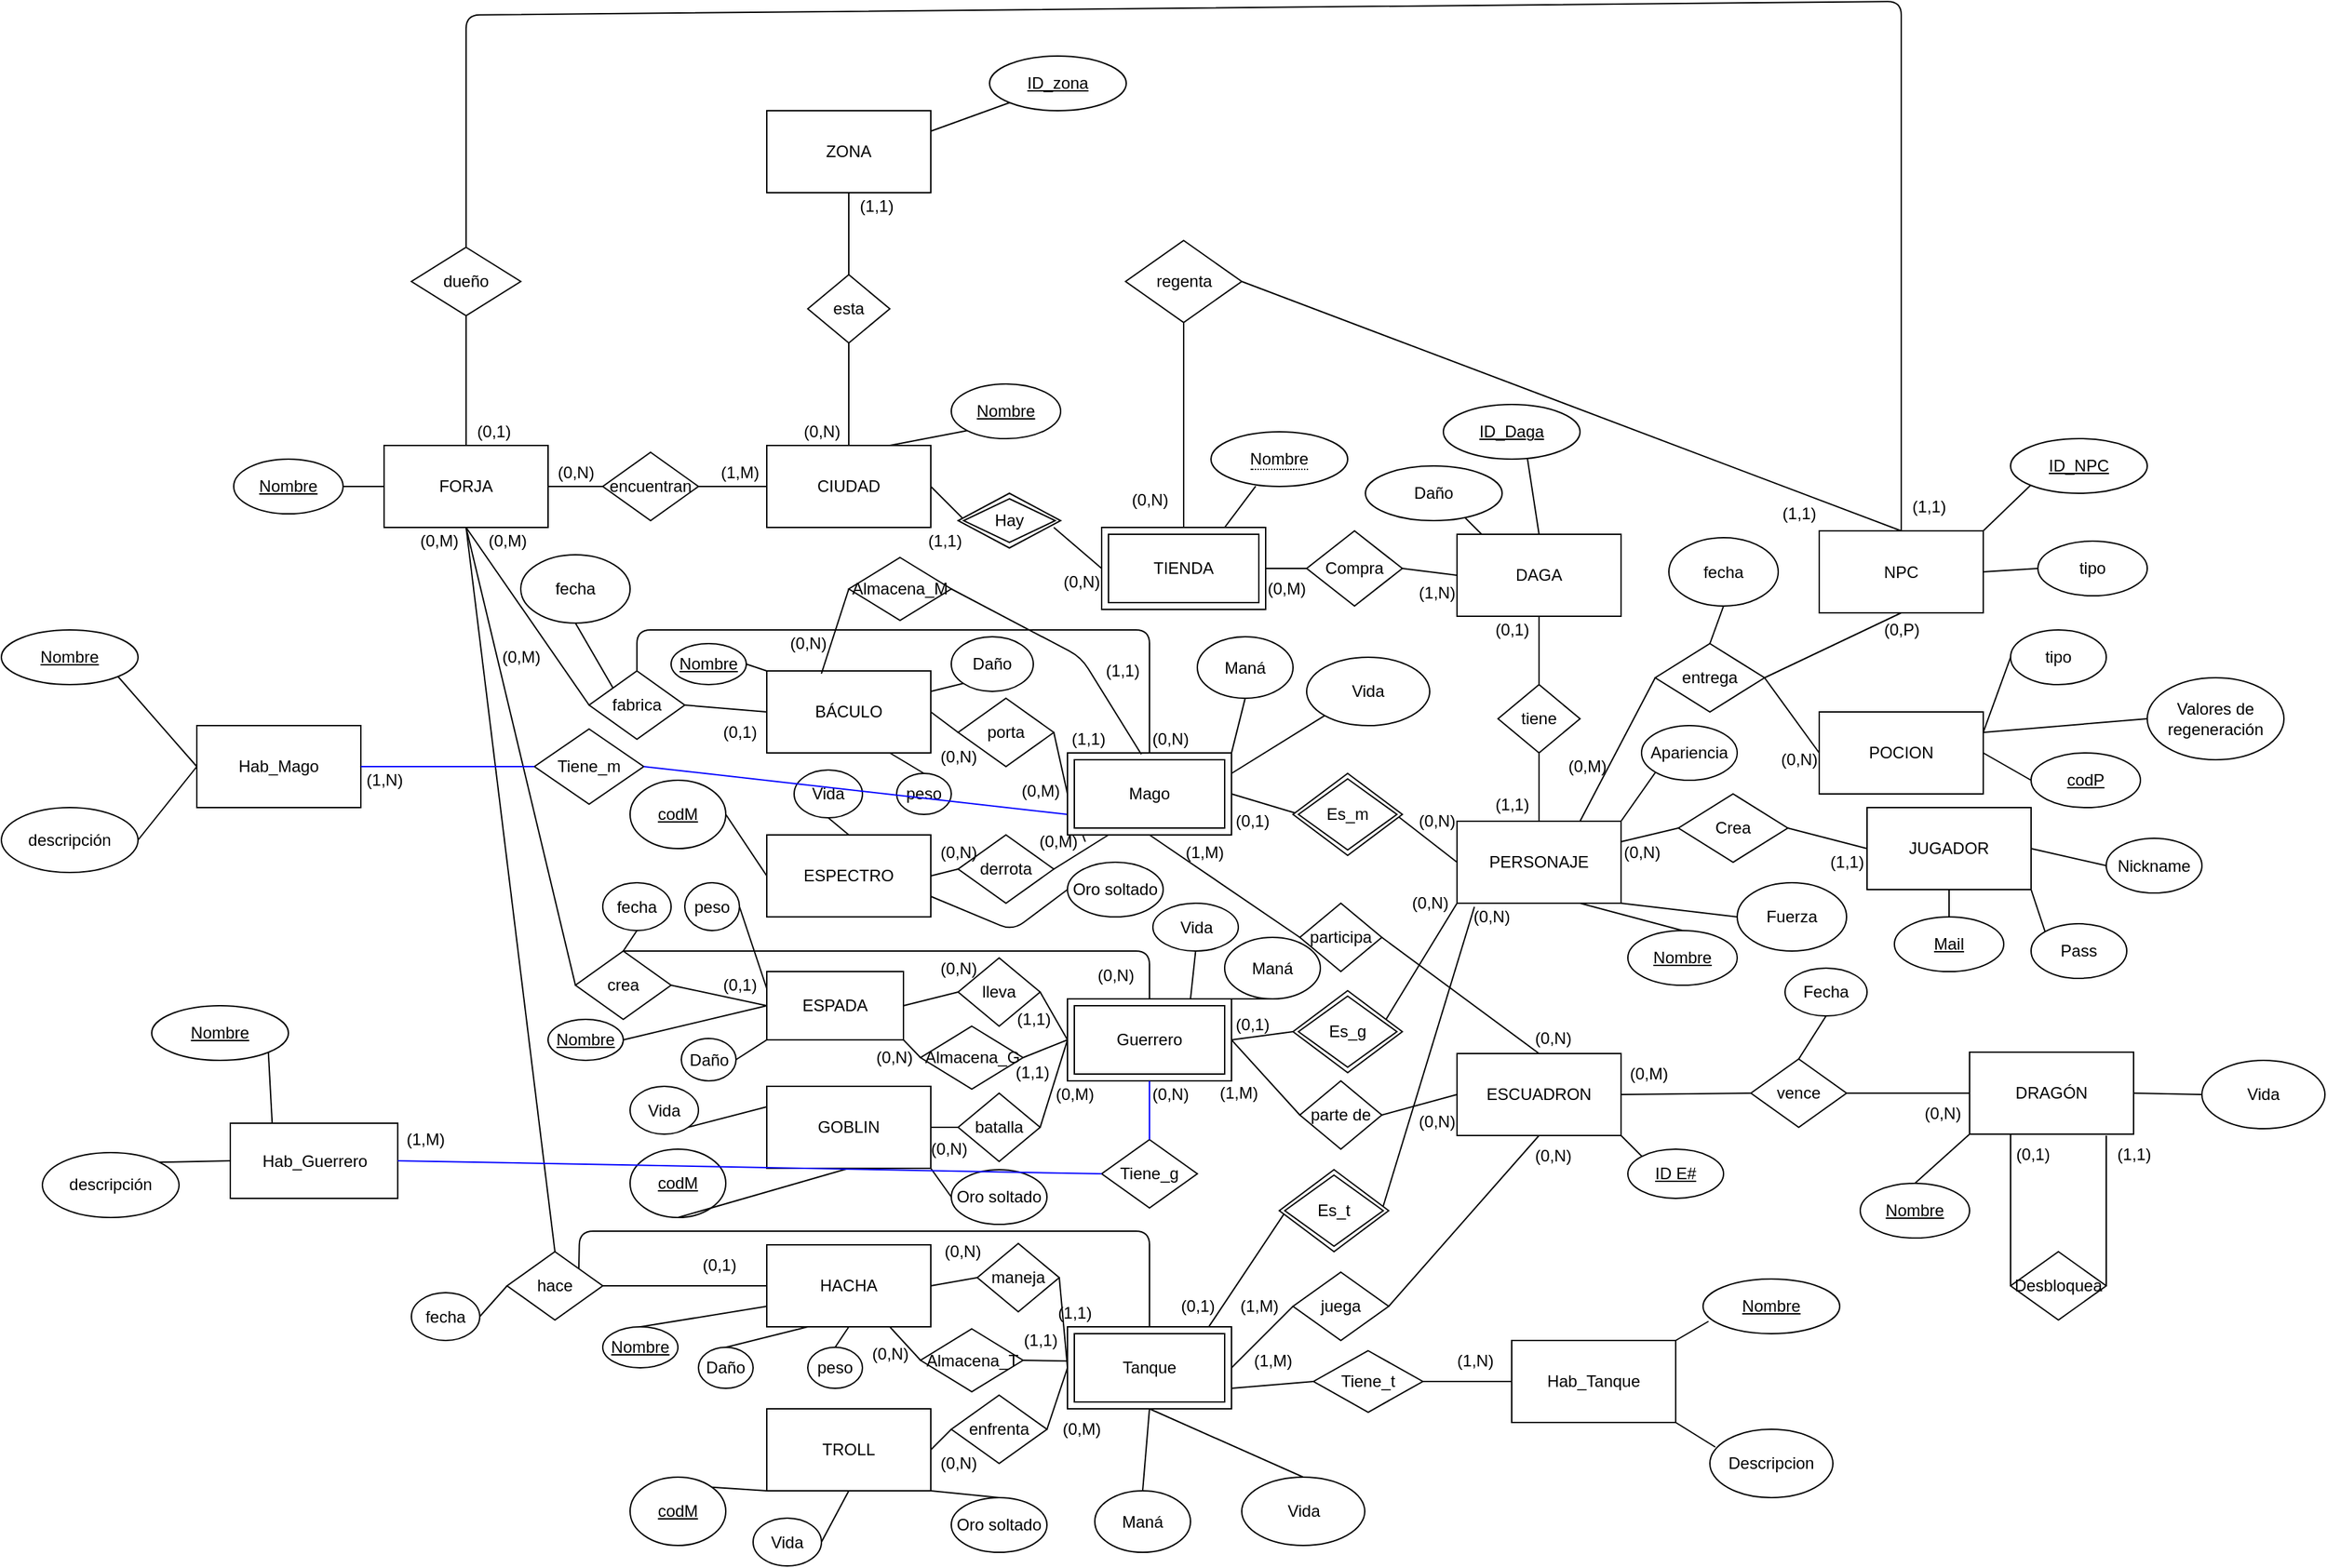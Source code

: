 <mxfile version="16.0.0" type="device"><diagram id="PIJBOuUkjAS2ub4P_kro" name="Página-1"><mxGraphModel dx="2239" dy="2098" grid="1" gridSize="10" guides="1" tooltips="1" connect="1" arrows="1" fold="1" page="1" pageScale="1" pageWidth="827" pageHeight="1169" math="0" shadow="0"><root><mxCell id="0"/><mxCell id="1" parent="0"/><mxCell id="209" value="Compra" style="rhombus;whiteSpace=wrap;html=1;shadow=0;direction=south;" parent="1" vertex="1"><mxGeometry x="475" y="-22.5" width="70" height="55" as="geometry"/></mxCell><mxCell id="210" value="" style="rounded=0;whiteSpace=wrap;html=1;shadow=0;" parent="1" vertex="1"><mxGeometry x="325" y="-25" width="120" height="60" as="geometry"/></mxCell><mxCell id="211" value="PERSONAJE" style="rounded=0;whiteSpace=wrap;html=1;" parent="1" vertex="1"><mxGeometry x="585" y="190" width="120" height="60" as="geometry"/></mxCell><mxCell id="215" value="BÁCULO" style="rounded=0;whiteSpace=wrap;html=1;" parent="1" vertex="1"><mxGeometry x="80" y="80" width="120" height="60" as="geometry"/></mxCell><mxCell id="216" value="ESPADA" style="rounded=0;whiteSpace=wrap;html=1;" parent="1" vertex="1"><mxGeometry x="80" y="300" width="100" height="50" as="geometry"/></mxCell><mxCell id="217" value="HACHA" style="rounded=0;whiteSpace=wrap;html=1;" parent="1" vertex="1"><mxGeometry x="80" y="500" width="120" height="60" as="geometry"/></mxCell><mxCell id="218" value="ESPECTRO" style="rounded=0;whiteSpace=wrap;html=1;" parent="1" vertex="1"><mxGeometry x="80" y="200" width="120" height="60" as="geometry"/></mxCell><mxCell id="219" value="GOBLIN" style="rounded=0;whiteSpace=wrap;html=1;" parent="1" vertex="1"><mxGeometry x="80" y="384" width="120" height="60" as="geometry"/></mxCell><mxCell id="220" value="TROLL" style="rounded=0;whiteSpace=wrap;html=1;" parent="1" vertex="1"><mxGeometry x="80" y="620" width="120" height="60" as="geometry"/></mxCell><mxCell id="221" value="" style="endArrow=none;html=1;exitX=0;exitY=0.5;exitDx=0;exitDy=0;entryX=1;entryY=0.5;entryDx=0;entryDy=0;" parent="1" source="211" edge="1"><mxGeometry width="50" height="50" relative="1" as="geometry"><mxPoint x="600" y="450" as="sourcePoint"/><mxPoint x="540" y="185" as="targetPoint"/></mxGeometry></mxCell><mxCell id="223" value="" style="endArrow=none;html=1;exitX=1;exitY=0.5;exitDx=0;exitDy=0;entryX=0;entryY=0.5;entryDx=0;entryDy=0;" parent="1" edge="1"><mxGeometry width="50" height="50" relative="1" as="geometry"><mxPoint x="420" y="170" as="sourcePoint"/><mxPoint x="470" y="185" as="targetPoint"/></mxGeometry></mxCell><mxCell id="224" value="porta" style="rhombus;whiteSpace=wrap;html=1;" parent="1" vertex="1"><mxGeometry x="220" y="100" width="70" height="50" as="geometry"/></mxCell><mxCell id="225" value="" style="endArrow=none;html=1;exitX=1;exitY=0.5;exitDx=0;exitDy=0;entryX=0;entryY=0.5;entryDx=0;entryDy=0;" parent="1" source="224" edge="1"><mxGeometry width="50" height="50" relative="1" as="geometry"><mxPoint x="600" y="390" as="sourcePoint"/><mxPoint x="300" y="170" as="targetPoint"/></mxGeometry></mxCell><mxCell id="226" value="" style="endArrow=none;html=1;exitX=1;exitY=0.5;exitDx=0;exitDy=0;entryX=0;entryY=0.5;entryDx=0;entryDy=0;" parent="1" source="215" target="224" edge="1"><mxGeometry width="50" height="50" relative="1" as="geometry"><mxPoint x="600" y="390" as="sourcePoint"/><mxPoint x="650" y="340" as="targetPoint"/></mxGeometry></mxCell><mxCell id="227" value="derrota" style="rhombus;whiteSpace=wrap;html=1;" parent="1" vertex="1"><mxGeometry x="220" y="200" width="70" height="50" as="geometry"/></mxCell><mxCell id="228" value="" style="endArrow=none;html=1;exitX=1;exitY=0.5;exitDx=0;exitDy=0;entryX=0;entryY=0.5;entryDx=0;entryDy=0;startArrow=none;" parent="1" source="Z9qW5PQ-Q3j7uQBsL1Cq-497" edge="1"><mxGeometry width="50" height="50" relative="1" as="geometry"><mxPoint x="600" y="390" as="sourcePoint"/><mxPoint x="300" y="170" as="targetPoint"/></mxGeometry></mxCell><mxCell id="229" value="" style="endArrow=none;html=1;exitX=1;exitY=0.5;exitDx=0;exitDy=0;entryX=0;entryY=0.5;entryDx=0;entryDy=0;" parent="1" source="218" target="227" edge="1"><mxGeometry width="50" height="50" relative="1" as="geometry"><mxPoint x="600" y="390" as="sourcePoint"/><mxPoint x="650" y="340" as="targetPoint"/></mxGeometry></mxCell><mxCell id="230" value="lleva" style="rhombus;whiteSpace=wrap;html=1;" parent="1" vertex="1"><mxGeometry x="220" y="290" width="60" height="50" as="geometry"/></mxCell><mxCell id="231" value="batalla" style="rhombus;whiteSpace=wrap;html=1;" parent="1" vertex="1"><mxGeometry x="220" y="389" width="60" height="50" as="geometry"/></mxCell><mxCell id="232" value="" style="endArrow=none;html=1;exitX=1;exitY=0.5;exitDx=0;exitDy=0;entryX=0;entryY=0.5;entryDx=0;entryDy=0;" parent="1" source="231" edge="1"><mxGeometry width="50" height="50" relative="1" as="geometry"><mxPoint x="540" y="420" as="sourcePoint"/><mxPoint x="300" y="350" as="targetPoint"/></mxGeometry></mxCell><mxCell id="233" value="maneja" style="rhombus;whiteSpace=wrap;html=1;" parent="1" vertex="1"><mxGeometry x="234" y="499" width="60" height="50" as="geometry"/></mxCell><mxCell id="234" value="enfrenta" style="rhombus;whiteSpace=wrap;html=1;" parent="1" vertex="1"><mxGeometry x="215" y="610" width="70" height="50" as="geometry"/></mxCell><mxCell id="235" value="" style="endArrow=none;html=1;exitX=1;exitY=0.5;exitDx=0;exitDy=0;entryX=0;entryY=0.5;entryDx=0;entryDy=0;" parent="1" source="230" edge="1"><mxGeometry width="50" height="50" relative="1" as="geometry"><mxPoint x="540" y="420" as="sourcePoint"/><mxPoint x="300" y="350" as="targetPoint"/></mxGeometry></mxCell><mxCell id="236" value="" style="endArrow=none;html=1;exitX=1;exitY=0.5;exitDx=0;exitDy=0;entryX=0;entryY=0.5;entryDx=0;entryDy=0;" parent="1" source="216" target="230" edge="1"><mxGeometry width="50" height="50" relative="1" as="geometry"><mxPoint x="290" y="325" as="sourcePoint"/><mxPoint x="310" y="360" as="targetPoint"/></mxGeometry></mxCell><mxCell id="237" value="" style="endArrow=none;html=1;exitX=1;exitY=0.5;exitDx=0;exitDy=0;entryX=0;entryY=0.5;entryDx=0;entryDy=0;" parent="1" source="219" target="231" edge="1"><mxGeometry width="50" height="50" relative="1" as="geometry"><mxPoint x="210" y="320" as="sourcePoint"/><mxPoint x="230" y="325" as="targetPoint"/></mxGeometry></mxCell><mxCell id="238" value="" style="endArrow=none;html=1;exitX=1;exitY=0.5;exitDx=0;exitDy=0;entryX=0;entryY=0.5;entryDx=0;entryDy=0;" parent="1" source="217" target="233" edge="1"><mxGeometry width="50" height="50" relative="1" as="geometry"><mxPoint x="210" y="424" as="sourcePoint"/><mxPoint x="230" y="415" as="targetPoint"/></mxGeometry></mxCell><mxCell id="239" value="" style="endArrow=none;html=1;exitX=1;exitY=0.5;exitDx=0;exitDy=0;entryX=0;entryY=0.5;entryDx=0;entryDy=0;" parent="1" source="233" edge="1"><mxGeometry width="50" height="50" relative="1" as="geometry"><mxPoint x="210" y="540" as="sourcePoint"/><mxPoint x="300" y="590" as="targetPoint"/></mxGeometry></mxCell><mxCell id="240" value="" style="endArrow=none;html=1;exitX=1;exitY=0.5;exitDx=0;exitDy=0;entryX=0;entryY=0.5;entryDx=0;entryDy=0;" parent="1" source="234" edge="1"><mxGeometry width="50" height="50" relative="1" as="geometry"><mxPoint x="290" y="555" as="sourcePoint"/><mxPoint x="300" y="590" as="targetPoint"/></mxGeometry></mxCell><mxCell id="241" value="" style="endArrow=none;html=1;exitX=1;exitY=0.5;exitDx=0;exitDy=0;entryX=0;entryY=0.5;entryDx=0;entryDy=0;" parent="1" source="220" target="234" edge="1"><mxGeometry width="50" height="50" relative="1" as="geometry"><mxPoint x="295" y="645" as="sourcePoint"/><mxPoint x="310" y="600" as="targetPoint"/></mxGeometry></mxCell><mxCell id="242" value="DAGA" style="rounded=0;whiteSpace=wrap;html=1;" parent="1" vertex="1"><mxGeometry x="585" y="-20" width="120" height="60" as="geometry"/></mxCell><mxCell id="243" value="tiene" style="rhombus;whiteSpace=wrap;html=1;" parent="1" vertex="1"><mxGeometry x="615" y="90" width="60" height="50" as="geometry"/></mxCell><mxCell id="244" value="" style="endArrow=none;html=1;entryX=0.5;entryY=0;entryDx=0;entryDy=0;exitX=0.5;exitY=1;exitDx=0;exitDy=0;" parent="1" source="243" target="211" edge="1"><mxGeometry width="50" height="50" relative="1" as="geometry"><mxPoint x="480" y="260" as="sourcePoint"/><mxPoint x="530" y="210" as="targetPoint"/></mxGeometry></mxCell><mxCell id="245" value="" style="endArrow=none;html=1;entryX=0.5;entryY=0;entryDx=0;entryDy=0;exitX=0.5;exitY=1;exitDx=0;exitDy=0;" parent="1" source="242" target="243" edge="1"><mxGeometry width="50" height="50" relative="1" as="geometry"><mxPoint x="655" y="150" as="sourcePoint"/><mxPoint x="655" y="200" as="targetPoint"/></mxGeometry></mxCell><mxCell id="246" value="TIENDA" style="rounded=0;whiteSpace=wrap;html=1;" parent="1" vertex="1"><mxGeometry x="330" y="-20" width="110" height="50" as="geometry"/></mxCell><mxCell id="248" value="" style="endArrow=none;html=1;entryX=0;entryY=0.5;entryDx=0;entryDy=0;exitX=0.5;exitY=0;exitDx=0;exitDy=0;" parent="1" source="209" target="242" edge="1"><mxGeometry width="50" height="50" relative="1" as="geometry"><mxPoint x="550" y="50" as="sourcePoint"/><mxPoint x="370" y="70" as="targetPoint"/></mxGeometry></mxCell><mxCell id="249" value="" style="endArrow=none;html=1;entryX=0.5;entryY=1;entryDx=0;entryDy=0;exitX=1;exitY=0.5;exitDx=0;exitDy=0;" parent="1" source="210" target="209" edge="1"><mxGeometry width="50" height="50" relative="1" as="geometry"><mxPoint x="320" y="120" as="sourcePoint"/><mxPoint x="370" y="70" as="targetPoint"/></mxGeometry></mxCell><mxCell id="250" value="CIUDAD" style="rounded=0;whiteSpace=wrap;html=1;shadow=0;" parent="1" vertex="1"><mxGeometry x="80" y="-85" width="120" height="60" as="geometry"/></mxCell><mxCell id="252" value="" style="endArrow=none;html=1;exitX=1;exitY=0.5;exitDx=0;exitDy=0;entryX=0;entryY=0.5;entryDx=0;entryDy=0;" parent="1" target="210" edge="1"><mxGeometry width="50" height="50" relative="1" as="geometry"><mxPoint x="290" y="-25" as="sourcePoint"/><mxPoint x="370" y="50" as="targetPoint"/></mxGeometry></mxCell><mxCell id="253" value="" style="endArrow=none;html=1;exitX=1;exitY=0.5;exitDx=0;exitDy=0;entryX=0;entryY=0.5;entryDx=0;entryDy=0;" parent="1" source="250" edge="1"><mxGeometry width="50" height="50" relative="1" as="geometry"><mxPoint x="320" y="100" as="sourcePoint"/><mxPoint x="230" y="-25" as="targetPoint"/></mxGeometry></mxCell><mxCell id="254" value="" style="endArrow=none;html=1;exitX=0.5;exitY=0;exitDx=0;exitDy=0;" parent="1" source="256" target="255" edge="1"><mxGeometry width="50" height="50" relative="1" as="geometry"><mxPoint x="140" y="-210" as="sourcePoint"/><mxPoint x="370" y="50" as="targetPoint"/></mxGeometry></mxCell><mxCell id="255" value="ZONA" style="rounded=0;whiteSpace=wrap;html=1;" parent="1" vertex="1"><mxGeometry x="80" y="-330" width="120" height="60" as="geometry"/></mxCell><mxCell id="256" value="esta" style="rhombus;whiteSpace=wrap;html=1;shadow=0;" parent="1" vertex="1"><mxGeometry x="110" y="-210" width="60" height="50" as="geometry"/></mxCell><mxCell id="257" value="" style="endArrow=none;html=1;exitX=0.5;exitY=0;exitDx=0;exitDy=0;entryX=0.5;entryY=1;entryDx=0;entryDy=0;" parent="1" source="250" target="256" edge="1"><mxGeometry width="50" height="50" relative="1" as="geometry"><mxPoint x="320" y="10" as="sourcePoint"/><mxPoint x="370" y="-40" as="targetPoint"/></mxGeometry></mxCell><mxCell id="258" value="FORJA" style="rounded=0;whiteSpace=wrap;html=1;shadow=0;" parent="1" vertex="1"><mxGeometry x="-200" y="-85" width="120" height="60" as="geometry"/></mxCell><mxCell id="259" value="encuentran" style="rhombus;whiteSpace=wrap;html=1;shadow=0;" parent="1" vertex="1"><mxGeometry x="-40" y="-80" width="70" height="50" as="geometry"/></mxCell><mxCell id="260" value="" style="endArrow=none;html=1;exitX=1;exitY=0.5;exitDx=0;exitDy=0;entryX=0;entryY=0.5;entryDx=0;entryDy=0;" parent="1" source="259" target="250" edge="1"><mxGeometry width="50" height="50" relative="1" as="geometry"><mxPoint x="180" y="90" as="sourcePoint"/><mxPoint x="230" y="40" as="targetPoint"/></mxGeometry></mxCell><mxCell id="261" value="" style="endArrow=none;html=1;exitX=1;exitY=0.5;exitDx=0;exitDy=0;entryX=0;entryY=0.5;entryDx=0;entryDy=0;" parent="1" source="258" target="259" edge="1"><mxGeometry width="50" height="50" relative="1" as="geometry"><mxPoint x="180" y="90" as="sourcePoint"/><mxPoint x="230" y="40" as="targetPoint"/></mxGeometry></mxCell><mxCell id="262" value="fabrica" style="rhombus;whiteSpace=wrap;html=1;shadow=0;" parent="1" vertex="1"><mxGeometry x="-50" y="80" width="70" height="50" as="geometry"/></mxCell><mxCell id="263" value="crea" style="rhombus;whiteSpace=wrap;html=1;shadow=0;" parent="1" vertex="1"><mxGeometry x="-60" y="285" width="70" height="50" as="geometry"/></mxCell><mxCell id="264" value="hace" style="rhombus;whiteSpace=wrap;html=1;shadow=0;" parent="1" vertex="1"><mxGeometry x="-110" y="505" width="70" height="50" as="geometry"/></mxCell><mxCell id="265" value="" style="endArrow=none;html=1;exitX=0.5;exitY=1;exitDx=0;exitDy=0;entryX=0;entryY=0.5;entryDx=0;entryDy=0;" parent="1" source="258" target="262" edge="1"><mxGeometry width="50" height="50" relative="1" as="geometry"><mxPoint x="-40" y="190" as="sourcePoint"/><mxPoint x="10" y="140" as="targetPoint"/></mxGeometry></mxCell><mxCell id="266" value="" style="endArrow=none;html=1;exitX=1;exitY=0.5;exitDx=0;exitDy=0;entryX=0;entryY=0.5;entryDx=0;entryDy=0;" parent="1" source="262" target="215" edge="1"><mxGeometry width="50" height="50" relative="1" as="geometry"><mxPoint x="-40" y="190" as="sourcePoint"/><mxPoint x="10" y="140" as="targetPoint"/></mxGeometry></mxCell><mxCell id="267" value="" style="endArrow=none;html=1;entryX=0.5;entryY=0;entryDx=0;entryDy=0;exitX=0.5;exitY=0;exitDx=0;exitDy=0;" parent="1" source="262" edge="1"><mxGeometry width="50" height="50" relative="1" as="geometry"><mxPoint x="-40" y="190" as="sourcePoint"/><mxPoint x="360" y="140" as="targetPoint"/><Array as="points"><mxPoint x="-15" y="50"/><mxPoint x="360" y="50"/></Array></mxGeometry></mxCell><mxCell id="268" value="" style="endArrow=none;html=1;exitX=0.5;exitY=1;exitDx=0;exitDy=0;entryX=0;entryY=0.5;entryDx=0;entryDy=0;" parent="1" source="258" target="263" edge="1"><mxGeometry width="50" height="50" relative="1" as="geometry"><mxPoint x="-40" y="330" as="sourcePoint"/><mxPoint x="10" y="280" as="targetPoint"/></mxGeometry></mxCell><mxCell id="269" value="" style="endArrow=none;html=1;exitX=1;exitY=0.5;exitDx=0;exitDy=0;entryX=0;entryY=0.5;entryDx=0;entryDy=0;" parent="1" source="263" target="216" edge="1"><mxGeometry width="50" height="50" relative="1" as="geometry"><mxPoint x="-40" y="180" as="sourcePoint"/><mxPoint x="10" y="130" as="targetPoint"/></mxGeometry></mxCell><mxCell id="270" value="" style="endArrow=none;html=1;exitX=0.5;exitY=0;exitDx=0;exitDy=0;entryX=0.5;entryY=0;entryDx=0;entryDy=0;" parent="1" source="263" edge="1"><mxGeometry width="50" height="50" relative="1" as="geometry"><mxPoint x="-40" y="180" as="sourcePoint"/><mxPoint x="360" y="320" as="targetPoint"/><Array as="points"><mxPoint x="170" y="285"/><mxPoint x="360" y="285"/></Array></mxGeometry></mxCell><mxCell id="271" value="" style="endArrow=none;html=1;exitX=0.5;exitY=0;exitDx=0;exitDy=0;entryX=0.5;entryY=1;entryDx=0;entryDy=0;" parent="1" source="264" target="258" edge="1"><mxGeometry width="50" height="50" relative="1" as="geometry"><mxPoint x="50" y="350" as="sourcePoint"/><mxPoint x="100" y="300" as="targetPoint"/></mxGeometry></mxCell><mxCell id="272" value="" style="endArrow=none;html=1;exitX=1;exitY=0.5;exitDx=0;exitDy=0;entryX=0;entryY=0.5;entryDx=0;entryDy=0;" parent="1" source="264" target="217" edge="1"><mxGeometry width="50" height="50" relative="1" as="geometry"><mxPoint x="50" y="400" as="sourcePoint"/><mxPoint x="100" y="350" as="targetPoint"/></mxGeometry></mxCell><mxCell id="273" value="" style="endArrow=none;html=1;exitX=1;exitY=0;exitDx=0;exitDy=0;entryX=0.5;entryY=0;entryDx=0;entryDy=0;" parent="1" source="264" edge="1"><mxGeometry width="50" height="50" relative="1" as="geometry"><mxPoint x="50" y="400" as="sourcePoint"/><mxPoint x="360" y="560" as="targetPoint"/><Array as="points"><mxPoint x="-57" y="490"/><mxPoint x="360" y="490"/></Array></mxGeometry></mxCell><mxCell id="274" value="ESCUADRON" style="rounded=0;whiteSpace=wrap;html=1;shadow=0;" parent="1" vertex="1"><mxGeometry x="585" y="360" width="120" height="60" as="geometry"/></mxCell><mxCell id="275" value="participa" style="rhombus;whiteSpace=wrap;html=1;shadow=0;" parent="1" vertex="1"><mxGeometry x="470" y="250" width="60" height="50" as="geometry"/></mxCell><mxCell id="276" value="parte de" style="rhombus;whiteSpace=wrap;html=1;shadow=0;" parent="1" vertex="1"><mxGeometry x="470" y="380" width="60" height="50" as="geometry"/></mxCell><mxCell id="277" value="juega" style="rhombus;whiteSpace=wrap;html=1;shadow=0;" parent="1" vertex="1"><mxGeometry x="465" y="520" width="70" height="50" as="geometry"/></mxCell><mxCell id="278" value="" style="endArrow=none;html=1;exitX=1;exitY=0.5;exitDx=0;exitDy=0;entryX=0;entryY=0.5;entryDx=0;entryDy=0;" parent="1" target="277" edge="1"><mxGeometry width="50" height="50" relative="1" as="geometry"><mxPoint x="420" y="590" as="sourcePoint"/><mxPoint x="480" y="390" as="targetPoint"/></mxGeometry></mxCell><mxCell id="279" value="" style="endArrow=none;html=1;exitX=1;exitY=0.5;exitDx=0;exitDy=0;entryX=0.5;entryY=1;entryDx=0;entryDy=0;" parent="1" source="277" target="274" edge="1"><mxGeometry width="50" height="50" relative="1" as="geometry"><mxPoint x="430" y="440" as="sourcePoint"/><mxPoint x="480" y="390" as="targetPoint"/></mxGeometry></mxCell><mxCell id="280" value="" style="endArrow=none;html=1;entryX=0;entryY=0.5;entryDx=0;entryDy=0;exitX=1;exitY=0.5;exitDx=0;exitDy=0;" parent="1" source="276" target="274" edge="1"><mxGeometry width="50" height="50" relative="1" as="geometry"><mxPoint x="530" y="410" as="sourcePoint"/><mxPoint x="580" y="360" as="targetPoint"/></mxGeometry></mxCell><mxCell id="281" value="" style="endArrow=none;html=1;exitX=1;exitY=0.5;exitDx=0;exitDy=0;entryX=0.5;entryY=0;entryDx=0;entryDy=0;" parent="1" source="275" target="274" edge="1"><mxGeometry width="50" height="50" relative="1" as="geometry"><mxPoint x="430" y="440" as="sourcePoint"/><mxPoint x="480" y="390" as="targetPoint"/></mxGeometry></mxCell><mxCell id="282" value="" style="endArrow=none;html=1;exitX=0.5;exitY=1;exitDx=0;exitDy=0;entryX=0;entryY=0.5;entryDx=0;entryDy=0;" parent="1" target="275" edge="1"><mxGeometry width="50" height="50" relative="1" as="geometry"><mxPoint x="360" y="200" as="sourcePoint"/><mxPoint x="480" y="390" as="targetPoint"/></mxGeometry></mxCell><mxCell id="283" value="" style="endArrow=none;html=1;exitX=1;exitY=0.5;exitDx=0;exitDy=0;entryX=0;entryY=0.5;entryDx=0;entryDy=0;" parent="1" target="276" edge="1"><mxGeometry width="50" height="50" relative="1" as="geometry"><mxPoint x="420" y="350" as="sourcePoint"/><mxPoint x="480" y="390" as="targetPoint"/></mxGeometry></mxCell><mxCell id="284" value="vence" style="rhombus;whiteSpace=wrap;html=1;shadow=0;" parent="1" vertex="1"><mxGeometry x="800" y="364" width="70" height="50" as="geometry"/></mxCell><mxCell id="285" value="DRAGÓN" style="rounded=0;whiteSpace=wrap;html=1;shadow=0;" parent="1" vertex="1"><mxGeometry x="960" y="359" width="120" height="60" as="geometry"/></mxCell><mxCell id="287" value="" style="endArrow=none;html=1;exitX=1;exitY=0.5;exitDx=0;exitDy=0;entryX=0;entryY=0.5;entryDx=0;entryDy=0;" parent="1" source="274" target="284" edge="1"><mxGeometry width="50" height="50" relative="1" as="geometry"><mxPoint x="700" y="340" as="sourcePoint"/><mxPoint x="750" y="290" as="targetPoint"/></mxGeometry></mxCell><mxCell id="288" value="" style="endArrow=none;html=1;exitX=0;exitY=0.5;exitDx=0;exitDy=0;entryX=1;entryY=0.5;entryDx=0;entryDy=0;" parent="1" source="285" target="284" edge="1"><mxGeometry width="50" height="50" relative="1" as="geometry"><mxPoint x="700" y="340" as="sourcePoint"/><mxPoint x="750" y="290" as="targetPoint"/></mxGeometry></mxCell><mxCell id="291" value="NPC" style="rounded=0;whiteSpace=wrap;html=1;shadow=0;" parent="1" vertex="1"><mxGeometry x="850" y="-22.5" width="120" height="60" as="geometry"/></mxCell><mxCell id="292" value="POCION" style="rounded=0;whiteSpace=wrap;html=1;shadow=0;" parent="1" vertex="1"><mxGeometry x="850" y="110" width="120" height="60" as="geometry"/></mxCell><mxCell id="293" value="entrega" style="rhombus;whiteSpace=wrap;html=1;shadow=0;" parent="1" vertex="1"><mxGeometry x="730" y="60" width="80" height="50" as="geometry"/></mxCell><mxCell id="294" value="dueño" style="rhombus;whiteSpace=wrap;html=1;shadow=0;" parent="1" vertex="1"><mxGeometry x="-180" y="-230" width="80" height="50" as="geometry"/></mxCell><mxCell id="295" value="regenta" style="rhombus;whiteSpace=wrap;html=1;shadow=0;" parent="1" vertex="1"><mxGeometry x="342.5" y="-235" width="85" height="60" as="geometry"/></mxCell><mxCell id="296" value="" style="endArrow=none;html=1;entryX=0;entryY=0.5;entryDx=0;entryDy=0;exitX=1;exitY=0.5;exitDx=0;exitDy=0;" parent="1" source="293" target="292" edge="1"><mxGeometry width="50" height="50" relative="1" as="geometry"><mxPoint x="760" y="290" as="sourcePoint"/><mxPoint x="810" y="240" as="targetPoint"/></mxGeometry></mxCell><mxCell id="297" value="" style="endArrow=none;html=1;entryX=0.5;entryY=1;entryDx=0;entryDy=0;exitX=1;exitY=0.5;exitDx=0;exitDy=0;" parent="1" source="293" target="291" edge="1"><mxGeometry width="50" height="50" relative="1" as="geometry"><mxPoint x="760" y="290" as="sourcePoint"/><mxPoint x="810" y="240" as="targetPoint"/></mxGeometry></mxCell><mxCell id="298" value="" style="endArrow=none;html=1;exitX=0.75;exitY=0;exitDx=0;exitDy=0;entryX=0;entryY=0.5;entryDx=0;entryDy=0;" parent="1" source="211" target="293" edge="1"><mxGeometry width="50" height="50" relative="1" as="geometry"><mxPoint x="760" y="290" as="sourcePoint"/><mxPoint x="810" y="240" as="targetPoint"/></mxGeometry></mxCell><mxCell id="299" value="" style="endArrow=none;html=1;exitX=1;exitY=0.5;exitDx=0;exitDy=0;entryX=0.5;entryY=0;entryDx=0;entryDy=0;" parent="1" source="295" target="291" edge="1"><mxGeometry width="50" height="50" relative="1" as="geometry"><mxPoint x="760" y="290" as="sourcePoint"/><mxPoint x="810" y="240" as="targetPoint"/></mxGeometry></mxCell><mxCell id="300" value="" style="endArrow=none;html=1;exitX=0.5;exitY=0;exitDx=0;exitDy=0;entryX=0.5;entryY=1;entryDx=0;entryDy=0;" parent="1" source="210" target="295" edge="1"><mxGeometry width="50" height="50" relative="1" as="geometry"><mxPoint x="760" y="290" as="sourcePoint"/><mxPoint x="810" y="240" as="targetPoint"/></mxGeometry></mxCell><mxCell id="301" value="" style="endArrow=none;html=1;entryX=0.5;entryY=0;entryDx=0;entryDy=0;exitX=0.5;exitY=0;exitDx=0;exitDy=0;" parent="1" source="294" target="291" edge="1"><mxGeometry width="50" height="50" relative="1" as="geometry"><mxPoint x="760" y="290" as="sourcePoint"/><mxPoint x="810" y="240" as="targetPoint"/><Array as="points"><mxPoint x="-140" y="-400"/><mxPoint x="910" y="-410"/></Array></mxGeometry></mxCell><mxCell id="302" value="" style="endArrow=none;html=1;exitX=0.5;exitY=0;exitDx=0;exitDy=0;entryX=0.5;entryY=1;entryDx=0;entryDy=0;" parent="1" source="258" target="294" edge="1"><mxGeometry width="50" height="50" relative="1" as="geometry"><mxPoint x="760" y="-80" as="sourcePoint"/><mxPoint x="810" y="-130" as="targetPoint"/></mxGeometry></mxCell><mxCell id="314" value="&lt;u&gt;Nombre&lt;/u&gt;" style="ellipse;whiteSpace=wrap;html=1;shadow=0;" parent="1" vertex="1"><mxGeometry x="215" y="-130" width="80" height="40" as="geometry"/></mxCell><mxCell id="315" value="&lt;u&gt;Nombre&lt;/u&gt;" style="ellipse;whiteSpace=wrap;html=1;shadow=0;" parent="1" vertex="1"><mxGeometry x="-310" y="-75" width="80" height="40" as="geometry"/></mxCell><mxCell id="316" value="&lt;u&gt;Nombre&lt;/u&gt;" style="ellipse;whiteSpace=wrap;html=1;shadow=0;" parent="1" vertex="1"><mxGeometry x="710" y="270" width="80" height="40" as="geometry"/></mxCell><mxCell id="318" value="tipo" style="ellipse;whiteSpace=wrap;html=1;shadow=0;" parent="1" vertex="1"><mxGeometry x="1010" y="-15" width="80" height="40" as="geometry"/></mxCell><mxCell id="319" value="tipo" style="ellipse;whiteSpace=wrap;html=1;shadow=0;" parent="1" vertex="1"><mxGeometry x="990" y="50" width="70" height="40" as="geometry"/></mxCell><mxCell id="320" value="Valores de regeneración" style="ellipse;whiteSpace=wrap;html=1;shadow=0;" parent="1" vertex="1"><mxGeometry x="1090" y="85" width="100" height="60" as="geometry"/></mxCell><mxCell id="321" value="fecha" style="ellipse;whiteSpace=wrap;html=1;shadow=0;" parent="1" vertex="1"><mxGeometry x="740" y="-17.5" width="80" height="50" as="geometry"/></mxCell><mxCell id="322" value="Fuerza" style="ellipse;whiteSpace=wrap;html=1;shadow=0;" parent="1" vertex="1"><mxGeometry x="790" y="235" width="80" height="50" as="geometry"/></mxCell><mxCell id="324" value="Vida" style="ellipse;whiteSpace=wrap;html=1;shadow=0;" parent="1" vertex="1"><mxGeometry x="1130" y="365" width="90" height="50" as="geometry"/></mxCell><mxCell id="325" value="&lt;u&gt;Nombre&lt;/u&gt;" style="ellipse;whiteSpace=wrap;html=1;shadow=0;" parent="1" vertex="1"><mxGeometry x="880" y="455" width="80" height="40" as="geometry"/></mxCell><mxCell id="326" value="Maná" style="ellipse;whiteSpace=wrap;html=1;shadow=0;" parent="1" vertex="1"><mxGeometry x="395" y="55" width="70" height="45" as="geometry"/></mxCell><mxCell id="327" value="Vida" style="ellipse;whiteSpace=wrap;html=1;shadow=0;" parent="1" vertex="1"><mxGeometry x="475" y="70" width="90" height="50" as="geometry"/></mxCell><mxCell id="328" value="Vida" style="ellipse;whiteSpace=wrap;html=1;shadow=0;" parent="1" vertex="1"><mxGeometry x="362.5" y="250" width="62.5" height="35" as="geometry"/></mxCell><mxCell id="329" value="Maná" style="ellipse;whiteSpace=wrap;html=1;shadow=0;" parent="1" vertex="1"><mxGeometry x="415" y="275" width="70" height="45" as="geometry"/></mxCell><mxCell id="330" value="Maná" style="ellipse;whiteSpace=wrap;html=1;shadow=0;" parent="1" vertex="1"><mxGeometry x="320" y="680" width="70" height="45" as="geometry"/></mxCell><mxCell id="331" value="Vida" style="ellipse;whiteSpace=wrap;html=1;shadow=0;" parent="1" vertex="1"><mxGeometry x="427.5" y="670" width="90" height="50" as="geometry"/></mxCell><mxCell id="332" value="Oro soltado" style="ellipse;whiteSpace=wrap;html=1;shadow=0;" parent="1" vertex="1"><mxGeometry x="300" y="220" width="70" height="40" as="geometry"/></mxCell><mxCell id="333" value="Oro soltado" style="ellipse;whiteSpace=wrap;html=1;shadow=0;" parent="1" vertex="1"><mxGeometry x="215" y="445" width="70" height="40" as="geometry"/></mxCell><mxCell id="334" value="Oro soltado" style="ellipse;whiteSpace=wrap;html=1;shadow=0;" parent="1" vertex="1"><mxGeometry x="215" y="685" width="70" height="40" as="geometry"/></mxCell><mxCell id="335" value="&lt;u&gt;codP&lt;/u&gt;" style="ellipse;whiteSpace=wrap;html=1;shadow=0;" parent="1" vertex="1"><mxGeometry x="1005" y="140" width="80" height="40" as="geometry"/></mxCell><mxCell id="336" value="&lt;u&gt;codM&lt;/u&gt;" style="ellipse;whiteSpace=wrap;html=1;shadow=0;" parent="1" vertex="1"><mxGeometry x="-20" y="160" width="70" height="50" as="geometry"/></mxCell><mxCell id="337" value="&lt;u&gt;codM&lt;/u&gt;" style="ellipse;whiteSpace=wrap;html=1;shadow=0;" parent="1" vertex="1"><mxGeometry x="-20" y="430" width="70" height="50" as="geometry"/></mxCell><mxCell id="338" value="&lt;u&gt;codM&lt;/u&gt;" style="ellipse;whiteSpace=wrap;html=1;shadow=0;" parent="1" vertex="1"><mxGeometry x="-20" y="670" width="70" height="50" as="geometry"/></mxCell><mxCell id="339" value="Vida" style="ellipse;whiteSpace=wrap;html=1;shadow=0;" parent="1" vertex="1"><mxGeometry x="100" y="152.5" width="50" height="35" as="geometry"/></mxCell><mxCell id="340" value="Vida" style="ellipse;whiteSpace=wrap;html=1;shadow=0;" parent="1" vertex="1"><mxGeometry x="-20" y="384" width="50" height="35" as="geometry"/></mxCell><mxCell id="341" value="Vida" style="ellipse;whiteSpace=wrap;html=1;shadow=0;" parent="1" vertex="1"><mxGeometry x="70" y="700" width="50" height="35" as="geometry"/></mxCell><mxCell id="342" value="Daño" style="ellipse;whiteSpace=wrap;html=1;shadow=0;" parent="1" vertex="1"><mxGeometry x="215" y="55" width="60" height="40" as="geometry"/></mxCell><mxCell id="343" value="Daño" style="ellipse;whiteSpace=wrap;html=1;shadow=0;" parent="1" vertex="1"><mxGeometry x="17.5" y="349" width="40" height="31" as="geometry"/></mxCell><mxCell id="344" value="Daño" style="ellipse;whiteSpace=wrap;html=1;shadow=0;" parent="1" vertex="1"><mxGeometry x="30" y="575" width="40" height="30" as="geometry"/></mxCell><mxCell id="345" value="fecha" style="ellipse;whiteSpace=wrap;html=1;shadow=0;" parent="1" vertex="1"><mxGeometry x="-100" y="-5" width="80" height="50" as="geometry"/></mxCell><mxCell id="346" value="fecha" style="ellipse;whiteSpace=wrap;html=1;shadow=0;" parent="1" vertex="1"><mxGeometry x="-40" y="235" width="50" height="35" as="geometry"/></mxCell><mxCell id="347" value="fecha" style="ellipse;whiteSpace=wrap;html=1;shadow=0;" parent="1" vertex="1"><mxGeometry x="-180" y="535" width="50" height="35" as="geometry"/></mxCell><mxCell id="348" value="&lt;u&gt;Nombre&lt;/u&gt;" style="ellipse;whiteSpace=wrap;html=1;shadow=0;" parent="1" vertex="1"><mxGeometry x="10" y="60" width="55" height="30" as="geometry"/></mxCell><mxCell id="349" value="&lt;u&gt;Nombre&lt;/u&gt;" style="ellipse;whiteSpace=wrap;html=1;shadow=0;" parent="1" vertex="1"><mxGeometry x="-80" y="335" width="55" height="30" as="geometry"/></mxCell><mxCell id="350" value="&lt;u&gt;Nombre&lt;/u&gt;" style="ellipse;whiteSpace=wrap;html=1;shadow=0;" parent="1" vertex="1"><mxGeometry x="-40" y="560" width="55" height="30" as="geometry"/></mxCell><mxCell id="351" value="peso" style="ellipse;whiteSpace=wrap;html=1;shadow=0;" parent="1" vertex="1"><mxGeometry x="175" y="155" width="40" height="30" as="geometry"/></mxCell><mxCell id="352" value="peso" style="ellipse;whiteSpace=wrap;html=1;shadow=0;" parent="1" vertex="1"><mxGeometry x="20" y="235" width="40" height="35" as="geometry"/></mxCell><mxCell id="353" value="peso" style="ellipse;whiteSpace=wrap;html=1;shadow=0;" parent="1" vertex="1"><mxGeometry x="110" y="575" width="40" height="30" as="geometry"/></mxCell><mxCell id="354" value="" style="endArrow=none;html=1;strokeColor=#000000;exitX=0.5;exitY=0;exitDx=0;exitDy=0;entryX=0.5;entryY=1;entryDx=0;entryDy=0;" parent="1" source="353" target="217" edge="1"><mxGeometry width="50" height="50" relative="1" as="geometry"><mxPoint x="340" y="280" as="sourcePoint"/><mxPoint x="390" y="230" as="targetPoint"/></mxGeometry></mxCell><mxCell id="355" value="" style="endArrow=none;html=1;strokeColor=#000000;exitX=0.5;exitY=0;exitDx=0;exitDy=0;entryX=0.25;entryY=1;entryDx=0;entryDy=0;" parent="1" source="344" target="217" edge="1"><mxGeometry width="50" height="50" relative="1" as="geometry"><mxPoint x="140" y="585" as="sourcePoint"/><mxPoint x="150" y="570" as="targetPoint"/></mxGeometry></mxCell><mxCell id="356" value="" style="endArrow=none;html=1;strokeColor=#000000;exitX=0.5;exitY=0;exitDx=0;exitDy=0;entryX=0;entryY=0.75;entryDx=0;entryDy=0;" parent="1" source="350" target="217" edge="1"><mxGeometry width="50" height="50" relative="1" as="geometry"><mxPoint x="60" y="585" as="sourcePoint"/><mxPoint x="120" y="570" as="targetPoint"/></mxGeometry></mxCell><mxCell id="357" value="" style="endArrow=none;html=1;strokeColor=#000000;exitX=1;exitY=0.5;exitDx=0;exitDy=0;entryX=0;entryY=0.5;entryDx=0;entryDy=0;" parent="1" source="347" target="264" edge="1"><mxGeometry width="50" height="50" relative="1" as="geometry"><mxPoint x="-2.5" y="570" as="sourcePoint"/><mxPoint x="90" y="555" as="targetPoint"/></mxGeometry></mxCell><mxCell id="358" value="" style="endArrow=none;html=1;strokeColor=#000000;exitX=0.5;exitY=1;exitDx=0;exitDy=0;entryX=0.5;entryY=1;entryDx=0;entryDy=0;" parent="1" source="219" target="337" edge="1"><mxGeometry width="50" height="50" relative="1" as="geometry"><mxPoint x="-120" y="562.5" as="sourcePoint"/><mxPoint x="-100" y="540" as="targetPoint"/></mxGeometry></mxCell><mxCell id="359" value="" style="endArrow=none;html=1;strokeColor=#000000;exitX=0;exitY=0.25;exitDx=0;exitDy=0;entryX=1;entryY=1;entryDx=0;entryDy=0;" parent="1" source="219" target="340" edge="1"><mxGeometry width="50" height="50" relative="1" as="geometry"><mxPoint x="150" y="454" as="sourcePoint"/><mxPoint x="25" y="490" as="targetPoint"/></mxGeometry></mxCell><mxCell id="360" value="" style="endArrow=none;html=1;strokeColor=#000000;exitX=0;exitY=0.5;exitDx=0;exitDy=0;entryX=1;entryY=0.5;entryDx=0;entryDy=0;" parent="1" source="216" target="349" edge="1"><mxGeometry width="50" height="50" relative="1" as="geometry"><mxPoint x="90" y="409" as="sourcePoint"/><mxPoint x="53.103" y="403.569" as="targetPoint"/></mxGeometry></mxCell><mxCell id="361" value="" style="endArrow=none;html=1;strokeColor=#000000;exitX=0;exitY=0.25;exitDx=0;exitDy=0;entryX=1;entryY=0.5;entryDx=0;entryDy=0;" parent="1" source="216" target="352" edge="1"><mxGeometry width="50" height="50" relative="1" as="geometry"><mxPoint x="90" y="409" as="sourcePoint"/><mxPoint x="53.103" y="403.569" as="targetPoint"/></mxGeometry></mxCell><mxCell id="362" value="" style="endArrow=none;html=1;strokeColor=#000000;entryX=0;entryY=1;entryDx=0;entryDy=0;exitX=1;exitY=0.5;exitDx=0;exitDy=0;" parent="1" source="343" target="216" edge="1"><mxGeometry width="50" height="50" relative="1" as="geometry"><mxPoint x="100" y="364" as="sourcePoint"/><mxPoint x="80" y="312.5" as="targetPoint"/></mxGeometry></mxCell><mxCell id="363" value="" style="endArrow=none;html=1;strokeColor=#000000;exitX=1;exitY=1;exitDx=0;exitDy=0;entryX=0;entryY=0.5;entryDx=0;entryDy=0;" parent="1" source="219" target="333" edge="1"><mxGeometry width="50" height="50" relative="1" as="geometry"><mxPoint x="340" y="280" as="sourcePoint"/><mxPoint x="390" y="230" as="targetPoint"/></mxGeometry></mxCell><mxCell id="364" value="" style="endArrow=none;html=1;strokeColor=#000000;exitX=0;exitY=0.5;exitDx=0;exitDy=0;entryX=1;entryY=0.75;entryDx=0;entryDy=0;" parent="1" source="332" target="218" edge="1"><mxGeometry width="50" height="50" relative="1" as="geometry"><mxPoint x="210" y="454" as="sourcePoint"/><mxPoint x="225" y="470" as="targetPoint"/><Array as="points"><mxPoint x="260" y="270"/></Array></mxGeometry></mxCell><mxCell id="365" value="" style="endArrow=none;html=1;exitX=0.5;exitY=1;exitDx=0;exitDy=0;entryX=0.5;entryY=0;entryDx=0;entryDy=0;" parent="1" source="339" target="218" edge="1"><mxGeometry width="50" height="50" relative="1" as="geometry"><mxPoint x="210" y="240" as="sourcePoint"/><mxPoint x="230" y="235" as="targetPoint"/></mxGeometry></mxCell><mxCell id="366" value="" style="endArrow=none;html=1;exitX=0.75;exitY=1;exitDx=0;exitDy=0;entryX=0.5;entryY=0;entryDx=0;entryDy=0;" parent="1" source="215" target="351" edge="1"><mxGeometry width="50" height="50" relative="1" as="geometry"><mxPoint x="135" y="197.5" as="sourcePoint"/><mxPoint x="150" y="210" as="targetPoint"/></mxGeometry></mxCell><mxCell id="367" value="" style="endArrow=none;html=1;exitX=0.5;exitY=1;exitDx=0;exitDy=0;entryX=0;entryY=0;entryDx=0;entryDy=0;" parent="1" source="345" target="262" edge="1"><mxGeometry width="50" height="50" relative="1" as="geometry"><mxPoint x="30" y="115" as="sourcePoint"/><mxPoint x="90" y="120" as="targetPoint"/></mxGeometry></mxCell><mxCell id="368" value="" style="endArrow=none;html=1;exitX=0;exitY=1;exitDx=0;exitDy=0;entryX=1;entryY=0.25;entryDx=0;entryDy=0;" parent="1" source="342" target="215" edge="1"><mxGeometry width="50" height="50" relative="1" as="geometry"><mxPoint x="180" y="150" as="sourcePoint"/><mxPoint x="205" y="165" as="targetPoint"/></mxGeometry></mxCell><mxCell id="369" value="" style="endArrow=none;html=1;exitX=0.5;exitY=0;exitDx=0;exitDy=0;entryX=0.5;entryY=1;entryDx=0;entryDy=0;" parent="1" source="263" target="346" edge="1"><mxGeometry width="50" height="50" relative="1" as="geometry"><mxPoint x="233.787" y="99.142" as="sourcePoint"/><mxPoint x="210" y="105" as="targetPoint"/></mxGeometry></mxCell><mxCell id="370" value="" style="endArrow=none;html=1;exitX=1;exitY=0.5;exitDx=0;exitDy=0;entryX=0;entryY=0.5;entryDx=0;entryDy=0;" parent="1" source="315" target="258" edge="1"><mxGeometry width="50" height="50" relative="1" as="geometry"><mxPoint x="-15" y="295" as="sourcePoint"/><mxPoint x="-5" y="280" as="targetPoint"/></mxGeometry></mxCell><mxCell id="371" value="" style="endArrow=none;html=1;exitX=0;exitY=1;exitDx=0;exitDy=0;entryX=0.75;entryY=0;entryDx=0;entryDy=0;" parent="1" source="314" target="250" edge="1"><mxGeometry width="50" height="50" relative="1" as="geometry"><mxPoint x="-220" y="-45" as="sourcePoint"/><mxPoint x="-190" y="-45" as="targetPoint"/></mxGeometry></mxCell><mxCell id="372" value="" style="endArrow=none;html=1;exitX=0.327;exitY=0.996;exitDx=0;exitDy=0;entryX=0.75;entryY=0;entryDx=0;entryDy=0;exitPerimeter=0;" parent="1" source="428" target="210" edge="1"><mxGeometry width="50" height="50" relative="1" as="geometry"><mxPoint x="450" y="-35" as="sourcePoint"/><mxPoint x="180" y="-75" as="targetPoint"/></mxGeometry></mxCell><mxCell id="373" value="" style="endArrow=none;html=1;exitX=0.5;exitY=1;exitDx=0;exitDy=0;entryX=1;entryY=0;entryDx=0;entryDy=0;" parent="1" source="326" edge="1"><mxGeometry width="50" height="50" relative="1" as="geometry"><mxPoint x="246.716" y="-75.858" as="sourcePoint"/><mxPoint x="420" y="140" as="targetPoint"/></mxGeometry></mxCell><mxCell id="374" value="" style="endArrow=none;html=1;exitX=1;exitY=0.25;exitDx=0;exitDy=0;entryX=0;entryY=1;entryDx=0;entryDy=0;" parent="1" target="327" edge="1"><mxGeometry width="50" height="50" relative="1" as="geometry"><mxPoint x="420" y="155" as="sourcePoint"/><mxPoint x="430" y="150" as="targetPoint"/></mxGeometry></mxCell><mxCell id="376" value="" style="endArrow=none;html=1;exitX=0.75;exitY=1;exitDx=0;exitDy=0;entryX=0.5;entryY=0;entryDx=0;entryDy=0;" parent="1" source="211" target="316" edge="1"><mxGeometry width="50" height="50" relative="1" as="geometry"><mxPoint x="655" y="260" as="sourcePoint"/><mxPoint x="655" y="280" as="targetPoint"/></mxGeometry></mxCell><mxCell id="377" value="" style="endArrow=none;html=1;exitX=1;exitY=1;exitDx=0;exitDy=0;entryX=0;entryY=0.5;entryDx=0;entryDy=0;" parent="1" source="211" target="322" edge="1"><mxGeometry width="50" height="50" relative="1" as="geometry"><mxPoint x="685" y="260" as="sourcePoint"/><mxPoint x="760" y="280" as="targetPoint"/></mxGeometry></mxCell><mxCell id="379" value="" style="endArrow=none;html=1;exitX=0;exitY=0.5;exitDx=0;exitDy=0;entryX=1;entryY=0.5;entryDx=0;entryDy=0;" parent="1" source="324" target="285" edge="1"><mxGeometry width="50" height="50" relative="1" as="geometry"><mxPoint x="1150" y="510" as="sourcePoint"/><mxPoint x="1030" y="420" as="targetPoint"/></mxGeometry></mxCell><mxCell id="380" value="" style="endArrow=none;html=1;exitX=0;exitY=0.5;exitDx=0;exitDy=0;entryX=1;entryY=0.5;entryDx=0;entryDy=0;" parent="1" source="335" target="292" edge="1"><mxGeometry width="50" height="50" relative="1" as="geometry"><mxPoint x="1160" y="405" as="sourcePoint"/><mxPoint x="1090" y="399" as="targetPoint"/></mxGeometry></mxCell><mxCell id="381" value="" style="endArrow=none;html=1;exitX=0;exitY=0.5;exitDx=0;exitDy=0;entryX=1;entryY=0.25;entryDx=0;entryDy=0;" parent="1" source="319" target="292" edge="1"><mxGeometry width="50" height="50" relative="1" as="geometry"><mxPoint x="1015" y="170" as="sourcePoint"/><mxPoint x="980" y="150" as="targetPoint"/></mxGeometry></mxCell><mxCell id="383" value="" style="endArrow=none;html=1;exitX=0;exitY=0.5;exitDx=0;exitDy=0;entryX=1;entryY=0.25;entryDx=0;entryDy=0;" parent="1" source="320" target="292" edge="1"><mxGeometry width="50" height="50" relative="1" as="geometry"><mxPoint x="1025" y="180" as="sourcePoint"/><mxPoint x="990" y="160" as="targetPoint"/></mxGeometry></mxCell><mxCell id="384" value="" style="endArrow=none;html=1;exitX=0;exitY=0.5;exitDx=0;exitDy=0;entryX=1;entryY=0.5;entryDx=0;entryDy=0;" parent="1" source="318" target="291" edge="1"><mxGeometry width="50" height="50" relative="1" as="geometry"><mxPoint x="1035" y="190" as="sourcePoint"/><mxPoint x="1000" y="170" as="targetPoint"/></mxGeometry></mxCell><mxCell id="385" value="" style="endArrow=none;html=1;exitX=0.5;exitY=0;exitDx=0;exitDy=0;entryX=0.5;entryY=1;entryDx=0;entryDy=0;" parent="1" source="293" target="321" edge="1"><mxGeometry width="50" height="50" relative="1" as="geometry"><mxPoint x="1020" y="15" as="sourcePoint"/><mxPoint x="980" y="17.5" as="targetPoint"/></mxGeometry></mxCell><mxCell id="387" value="" style="endArrow=none;html=1;exitX=0.5;exitY=0;exitDx=0;exitDy=0;entryX=0.5;entryY=1;entryDx=0;entryDy=0;" parent="1" source="331" edge="1"><mxGeometry width="50" height="50" relative="1" as="geometry"><mxPoint x="400" y="570" as="sourcePoint"/><mxPoint x="360" y="620" as="targetPoint"/></mxGeometry></mxCell><mxCell id="388" value="" style="endArrow=none;html=1;exitX=0.5;exitY=0;exitDx=0;exitDy=0;entryX=0.5;entryY=1;entryDx=0;entryDy=0;" parent="1" source="330" edge="1"><mxGeometry width="50" height="50" relative="1" as="geometry"><mxPoint x="482.5" y="680" as="sourcePoint"/><mxPoint x="360" y="620" as="targetPoint"/></mxGeometry></mxCell><mxCell id="389" value="" style="endArrow=none;html=1;exitX=0.5;exitY=0;exitDx=0;exitDy=0;entryX=1;entryY=1;entryDx=0;entryDy=0;" parent="1" source="334" target="220" edge="1"><mxGeometry width="50" height="50" relative="1" as="geometry"><mxPoint x="365" y="690" as="sourcePoint"/><mxPoint x="370" y="630" as="targetPoint"/></mxGeometry></mxCell><mxCell id="390" value="" style="endArrow=none;html=1;exitX=1;exitY=0;exitDx=0;exitDy=0;entryX=0;entryY=1;entryDx=0;entryDy=0;" parent="1" source="338" target="220" edge="1"><mxGeometry width="50" height="50" relative="1" as="geometry"><mxPoint x="260" y="695" as="sourcePoint"/><mxPoint x="370" y="630" as="targetPoint"/></mxGeometry></mxCell><mxCell id="391" value="" style="endArrow=none;html=1;exitX=1;exitY=0.5;exitDx=0;exitDy=0;entryX=0.5;entryY=1;entryDx=0;entryDy=0;" parent="1" source="341" target="220" edge="1"><mxGeometry width="50" height="50" relative="1" as="geometry"><mxPoint x="49.895" y="687.427" as="sourcePoint"/><mxPoint x="90" y="690" as="targetPoint"/></mxGeometry></mxCell><mxCell id="392" value="Hab_Mago" style="rounded=0;whiteSpace=wrap;html=1;shadow=0;" parent="1" vertex="1"><mxGeometry x="-337" y="120" width="120" height="60" as="geometry"/></mxCell><mxCell id="394" value="descripción" style="ellipse;whiteSpace=wrap;html=1;shadow=0;" parent="1" vertex="1"><mxGeometry x="-480" y="180" width="100" height="47.5" as="geometry"/></mxCell><mxCell id="395" value="Tiene_m" style="rhombus;whiteSpace=wrap;html=1;shadow=0;" parent="1" vertex="1"><mxGeometry x="-90" y="122.5" width="80" height="55" as="geometry"/></mxCell><mxCell id="396" value="" style="endArrow=none;html=1;strokeColor=#000000;exitX=1;exitY=0.5;exitDx=0;exitDy=0;entryX=0;entryY=0.5;entryDx=0;entryDy=0;" parent="1" source="336" target="218" edge="1"><mxGeometry width="50" height="50" relative="1" as="geometry"><mxPoint x="60" y="290" as="sourcePoint"/><mxPoint x="110" y="240" as="targetPoint"/></mxGeometry></mxCell><mxCell id="397" value="" style="endArrow=none;html=1;strokeColor=#000000;exitX=1;exitY=1;exitDx=0;exitDy=0;entryX=0;entryY=0.5;entryDx=0;entryDy=0;" parent="1" source="442" target="392" edge="1"><mxGeometry width="50" height="50" relative="1" as="geometry"><mxPoint x="-677" y="65" as="sourcePoint"/><mxPoint x="43" y="240" as="targetPoint"/></mxGeometry></mxCell><mxCell id="398" value="" style="endArrow=none;html=1;strokeColor=#000000;exitX=1;exitY=0.5;exitDx=0;exitDy=0;entryX=0;entryY=0.5;entryDx=0;entryDy=0;" parent="1" source="394" target="392" edge="1"><mxGeometry width="50" height="50" relative="1" as="geometry"><mxPoint x="-7" y="290" as="sourcePoint"/><mxPoint x="43" y="240" as="targetPoint"/></mxGeometry></mxCell><mxCell id="399" value="Tiene_g" style="rhombus;whiteSpace=wrap;html=1;shadow=0;" parent="1" vertex="1"><mxGeometry x="325" y="423" width="70" height="50" as="geometry"/></mxCell><mxCell id="400" value="Tiene_t" style="rhombus;whiteSpace=wrap;html=1;shadow=0;" parent="1" vertex="1"><mxGeometry x="480" y="577.5" width="80" height="45" as="geometry"/></mxCell><mxCell id="401" value="" style="endArrow=none;html=1;strokeColor=#0000FF;exitX=1;exitY=0.5;exitDx=0;exitDy=0;entryX=0;entryY=0.75;entryDx=0;entryDy=0;fillColor=#000099;" parent="1" source="395" edge="1"><mxGeometry width="50" height="50" relative="1" as="geometry"><mxPoint x="450" y="290" as="sourcePoint"/><mxPoint x="300" y="185" as="targetPoint"/></mxGeometry></mxCell><mxCell id="402" value="" style="endArrow=none;html=1;strokeColor=#0000FF;exitX=0;exitY=0.5;exitDx=0;exitDy=0;entryX=1;entryY=0.5;entryDx=0;entryDy=0;" parent="1" source="395" target="392" edge="1"><mxGeometry width="50" height="50" relative="1" as="geometry"><mxPoint x="-220" y="115" as="sourcePoint"/><mxPoint x="310" y="195" as="targetPoint"/></mxGeometry></mxCell><mxCell id="407" value="" style="endArrow=none;html=1;exitX=0.5;exitY=1;exitDx=0;exitDy=0;" parent="1" source="329" edge="1"><mxGeometry width="50" height="50" relative="1" as="geometry"><mxPoint x="450" y="330" as="sourcePoint"/><mxPoint x="390" y="320" as="targetPoint"/></mxGeometry></mxCell><mxCell id="413" value="ID E#" style="ellipse;whiteSpace=wrap;html=1;align=center;fontStyle=4;" parent="1" vertex="1"><mxGeometry x="710" y="430" width="70" height="36" as="geometry"/></mxCell><mxCell id="417" value="" style="endArrow=none;html=1;exitX=1;exitY=1;exitDx=0;exitDy=0;entryX=0;entryY=0;entryDx=0;entryDy=0;" parent="1" source="274" target="413" edge="1"><mxGeometry width="50" height="50" relative="1" as="geometry"><mxPoint x="715" y="400" as="sourcePoint"/><mxPoint x="810" y="399" as="targetPoint"/></mxGeometry></mxCell><mxCell id="418" value="" style="endArrow=none;html=1;exitX=0;exitY=1;exitDx=0;exitDy=0;entryX=0.929;entryY=0.433;entryDx=0;entryDy=0;entryPerimeter=0;" parent="1" source="211" edge="1"><mxGeometry width="50" height="50" relative="1" as="geometry"><mxPoint x="540" y="285" as="sourcePoint"/><mxPoint x="530.03" y="339.98" as="targetPoint"/></mxGeometry></mxCell><mxCell id="421" value="" style="endArrow=none;html=1;exitX=0;exitY=0.5;exitDx=0;exitDy=0;entryX=1;entryY=0.5;entryDx=0;entryDy=0;" parent="1" edge="1"><mxGeometry width="50" height="50" relative="1" as="geometry"><mxPoint x="465" y="344" as="sourcePoint"/><mxPoint x="420" y="350" as="targetPoint"/></mxGeometry></mxCell><mxCell id="422" value="" style="endArrow=none;html=1;exitX=1;exitY=0.5;exitDx=0;exitDy=0;entryX=0.106;entryY=1.044;entryDx=0;entryDy=0;entryPerimeter=0;" parent="1" target="211" edge="1"><mxGeometry width="50" height="50" relative="1" as="geometry"><mxPoint x="530" y="475" as="sourcePoint"/><mxPoint x="430" y="360" as="targetPoint"/></mxGeometry></mxCell><mxCell id="423" value="" style="endArrow=none;html=1;exitX=0.863;exitY=-0.005;exitDx=0;exitDy=0;entryX=0;entryY=0.5;entryDx=0;entryDy=0;exitPerimeter=0;" parent="1" edge="1"><mxGeometry width="50" height="50" relative="1" as="geometry"><mxPoint x="403.56" y="559.7" as="sourcePoint"/><mxPoint x="460" y="475" as="targetPoint"/></mxGeometry></mxCell><mxCell id="424" value="ID_NPC" style="ellipse;whiteSpace=wrap;html=1;align=center;fontStyle=4;" parent="1" vertex="1"><mxGeometry x="990" y="-90" width="100" height="40" as="geometry"/></mxCell><mxCell id="425" value="" style="endArrow=none;html=1;exitX=0;exitY=1;exitDx=0;exitDy=0;entryX=1;entryY=0;entryDx=0;entryDy=0;" parent="1" source="424" target="291" edge="1"><mxGeometry width="50" height="50" relative="1" as="geometry"><mxPoint x="437.5" y="-195" as="sourcePoint"/><mxPoint x="920" y="-12.5" as="targetPoint"/></mxGeometry></mxCell><mxCell id="426" value="ID_Daga" style="ellipse;whiteSpace=wrap;html=1;align=center;fontStyle=4;" parent="1" vertex="1"><mxGeometry x="575" y="-115" width="100" height="40" as="geometry"/></mxCell><mxCell id="427" value="" style="endArrow=none;html=1;exitX=0.615;exitY=0.985;exitDx=0;exitDy=0;entryX=0.5;entryY=0;entryDx=0;entryDy=0;exitPerimeter=0;" parent="1" source="426" target="242" edge="1"><mxGeometry width="50" height="50" relative="1" as="geometry"><mxPoint x="437.5" y="-195" as="sourcePoint"/><mxPoint x="920" y="-12.5" as="targetPoint"/></mxGeometry></mxCell><mxCell id="428" value="&lt;span style=&quot;border-bottom: 1px dotted&quot;&gt;Nombre&lt;/span&gt;" style="ellipse;whiteSpace=wrap;html=1;align=center;" parent="1" vertex="1"><mxGeometry x="405.0" y="-95" width="100" height="40" as="geometry"/></mxCell><mxCell id="429" value="ID_zona" style="ellipse;whiteSpace=wrap;html=1;align=center;fontStyle=4;" parent="1" vertex="1"><mxGeometry x="243" y="-370" width="100" height="40" as="geometry"/></mxCell><mxCell id="430" value="" style="endArrow=none;html=1;exitX=1;exitY=0.25;exitDx=0;exitDy=0;entryX=0;entryY=1;entryDx=0;entryDy=0;" parent="1" source="255" target="429" edge="1"><mxGeometry width="50" height="50" relative="1" as="geometry"><mxPoint x="150" y="-200" as="sourcePoint"/><mxPoint x="150" y="-260" as="targetPoint"/></mxGeometry></mxCell><mxCell id="431" value="" style="endArrow=none;html=1;exitX=1;exitY=0.5;exitDx=0;exitDy=0;entryX=0;entryY=0;entryDx=0;entryDy=0;" parent="1" source="348" target="215" edge="1"><mxGeometry width="50" height="50" relative="1" as="geometry"><mxPoint x="-130" y="-75" as="sourcePoint"/><mxPoint x="-130" y="-170" as="targetPoint"/><Array as="points"/></mxGeometry></mxCell><mxCell id="433" value="Tanque" style="shape=ext;margin=3;double=1;whiteSpace=wrap;html=1;align=center;labelBorderColor=none;" parent="1" vertex="1"><mxGeometry x="300" y="560" width="120" height="60" as="geometry"/></mxCell><mxCell id="434" value="Guerrero" style="shape=ext;margin=3;double=1;whiteSpace=wrap;html=1;align=center;labelBorderColor=none;" parent="1" vertex="1"><mxGeometry x="300" y="320" width="120" height="60" as="geometry"/></mxCell><mxCell id="435" value="Mago" style="shape=ext;margin=3;double=1;whiteSpace=wrap;html=1;align=center;labelBorderColor=none;" parent="1" vertex="1"><mxGeometry x="300" y="140" width="120" height="60" as="geometry"/></mxCell><mxCell id="437" value="Es_g" style="shape=rhombus;double=1;perimeter=rhombusPerimeter;whiteSpace=wrap;html=1;align=center;labelBorderColor=none;" parent="1" vertex="1"><mxGeometry x="465" y="314" width="80" height="60" as="geometry"/></mxCell><mxCell id="438" value="Es_t" style="shape=rhombus;double=1;perimeter=rhombusPerimeter;whiteSpace=wrap;html=1;align=center;labelBorderColor=none;" parent="1" vertex="1"><mxGeometry x="455" y="445" width="80" height="60" as="geometry"/></mxCell><mxCell id="439" value="Es_m" style="shape=rhombus;double=1;perimeter=rhombusPerimeter;whiteSpace=wrap;html=1;align=center;labelBorderColor=none;" parent="1" vertex="1"><mxGeometry x="465" y="155" width="80" height="60" as="geometry"/></mxCell><mxCell id="442" value="Nombre" style="ellipse;whiteSpace=wrap;html=1;align=center;fontStyle=4;labelBorderColor=none;" parent="1" vertex="1"><mxGeometry x="-480" y="50" width="100" height="40" as="geometry"/></mxCell><mxCell id="443" value="Daño" style="ellipse;whiteSpace=wrap;html=1;align=center;labelBorderColor=none;" parent="1" vertex="1"><mxGeometry x="518" y="-70" width="100" height="40" as="geometry"/></mxCell><mxCell id="444" value="" style="endArrow=none;html=1;exitX=0.73;exitY=0.95;exitDx=0;exitDy=0;exitPerimeter=0;entryX=0.15;entryY=0;entryDx=0;entryDy=0;entryPerimeter=0;" parent="1" source="443" target="242" edge="1"><mxGeometry width="50" height="50" relative="1" as="geometry"><mxPoint x="646.5" y="-65.6" as="sourcePoint"/><mxPoint x="630" y="-20" as="targetPoint"/></mxGeometry></mxCell><mxCell id="447" value="Desbloquea" style="rhombus;whiteSpace=wrap;html=1;shadow=0;" parent="1" vertex="1"><mxGeometry x="990" y="505" width="70" height="50" as="geometry"/></mxCell><mxCell id="448" value="" style="endArrow=none;html=1;exitX=0.25;exitY=1;exitDx=0;exitDy=0;entryX=0;entryY=0.5;entryDx=0;entryDy=0;" parent="1" source="285" target="447" edge="1"><mxGeometry width="50" height="50" relative="1" as="geometry"><mxPoint x="970" y="399" as="sourcePoint"/><mxPoint x="880" y="399" as="targetPoint"/></mxGeometry></mxCell><mxCell id="449" value="" style="endArrow=none;html=1;entryX=1;entryY=0.5;entryDx=0;entryDy=0;" parent="1" target="447" edge="1"><mxGeometry width="50" height="50" relative="1" as="geometry"><mxPoint x="1060" y="420" as="sourcePoint"/><mxPoint x="995" y="505" as="targetPoint"/></mxGeometry></mxCell><mxCell id="450" value="" style="endArrow=none;html=1;exitX=0;exitY=1;exitDx=0;exitDy=0;entryX=0.5;entryY=0;entryDx=0;entryDy=0;" parent="1" source="285" target="325" edge="1"><mxGeometry width="50" height="50" relative="1" as="geometry"><mxPoint x="1130" y="458" as="sourcePoint"/><mxPoint x="1090" y="399" as="targetPoint"/></mxGeometry></mxCell><mxCell id="451" value="JUGADOR" style="rounded=0;whiteSpace=wrap;html=1;" parent="1" vertex="1"><mxGeometry x="885" y="180" width="120" height="60" as="geometry"/></mxCell><mxCell id="453" value="Crea" style="rhombus;whiteSpace=wrap;html=1;shadow=0;" parent="1" vertex="1"><mxGeometry x="747" y="170" width="80" height="50" as="geometry"/></mxCell><mxCell id="454" value="" style="endArrow=none;html=1;entryX=0;entryY=0.5;entryDx=0;entryDy=0;exitX=1;exitY=0.5;exitDx=0;exitDy=0;" parent="1" source="453" target="451" edge="1"><mxGeometry width="50" height="50" relative="1" as="geometry"><mxPoint x="820.0" y="95" as="sourcePoint"/><mxPoint x="860.0" y="150" as="targetPoint"/></mxGeometry></mxCell><mxCell id="455" value="" style="endArrow=none;html=1;entryX=0;entryY=0.5;entryDx=0;entryDy=0;exitX=1;exitY=0.5;exitDx=0;exitDy=0;" parent="1" target="453" edge="1"><mxGeometry width="50" height="50" relative="1" as="geometry"><mxPoint x="705" y="205" as="sourcePoint"/><mxPoint x="763.0" y="220" as="targetPoint"/></mxGeometry></mxCell><mxCell id="456" value="&lt;u&gt;Mail&lt;/u&gt;" style="ellipse;whiteSpace=wrap;html=1;shadow=0;" parent="1" vertex="1"><mxGeometry x="905" y="260" width="80" height="40" as="geometry"/></mxCell><mxCell id="457" value="Pass" style="ellipse;whiteSpace=wrap;html=1;shadow=0;" parent="1" vertex="1"><mxGeometry x="1005" y="265" width="70" height="40" as="geometry"/></mxCell><mxCell id="458" value="Nickname" style="ellipse;whiteSpace=wrap;html=1;shadow=0;" parent="1" vertex="1"><mxGeometry x="1060" y="202.5" width="70" height="40" as="geometry"/></mxCell><mxCell id="459" value="" style="endArrow=none;html=1;entryX=1;entryY=0.5;entryDx=0;entryDy=0;exitX=0;exitY=0.5;exitDx=0;exitDy=0;" parent="1" source="458" target="451" edge="1"><mxGeometry width="50" height="50" relative="1" as="geometry"><mxPoint x="837" y="205" as="sourcePoint"/><mxPoint x="895.0" y="220" as="targetPoint"/></mxGeometry></mxCell><mxCell id="460" value="" style="endArrow=none;html=1;entryX=1;entryY=1;entryDx=0;entryDy=0;exitX=0;exitY=0;exitDx=0;exitDy=0;" parent="1" source="457" target="451" edge="1"><mxGeometry width="50" height="50" relative="1" as="geometry"><mxPoint x="1070.0" y="232.5" as="sourcePoint"/><mxPoint x="1015.0" y="220" as="targetPoint"/></mxGeometry></mxCell><mxCell id="461" value="" style="endArrow=none;html=1;entryX=0.5;entryY=1;entryDx=0;entryDy=0;exitX=0.5;exitY=0;exitDx=0;exitDy=0;" parent="1" source="456" target="451" edge="1"><mxGeometry width="50" height="50" relative="1" as="geometry"><mxPoint x="1080.0" y="242.5" as="sourcePoint"/><mxPoint x="1025.0" y="230" as="targetPoint"/></mxGeometry></mxCell><mxCell id="462" value="Apariencia" style="ellipse;whiteSpace=wrap;html=1;shadow=0;" parent="1" vertex="1"><mxGeometry x="720" y="120" width="70" height="40" as="geometry"/></mxCell><mxCell id="463" value="" style="endArrow=none;html=1;entryX=1;entryY=0;entryDx=0;entryDy=0;exitX=0;exitY=1;exitDx=0;exitDy=0;" parent="1" source="462" target="211" edge="1"><mxGeometry width="50" height="50" relative="1" as="geometry"><mxPoint x="837" y="205" as="sourcePoint"/><mxPoint x="895.0" y="220" as="targetPoint"/></mxGeometry></mxCell><mxCell id="Z9qW5PQ-Q3j7uQBsL1Cq-463" value="(0,N)" style="text;html=1;align=center;verticalAlign=middle;resizable=0;points=[];autosize=1;strokeColor=none;fillColor=none;" parent="1" vertex="1"><mxGeometry x="550" y="180" width="40" height="20" as="geometry"/></mxCell><mxCell id="Z9qW5PQ-Q3j7uQBsL1Cq-464" value="(0,1)" style="text;html=1;align=center;verticalAlign=middle;resizable=0;points=[];autosize=1;strokeColor=none;fillColor=none;" parent="1" vertex="1"><mxGeometry x="375" y="535" width="40" height="20" as="geometry"/></mxCell><mxCell id="Z9qW5PQ-Q3j7uQBsL1Cq-465" value="(0,N)" style="text;html=1;align=center;verticalAlign=middle;resizable=0;points=[];autosize=1;strokeColor=none;fillColor=none;" parent="1" vertex="1"><mxGeometry x="545" y="240" width="40" height="20" as="geometry"/></mxCell><mxCell id="Z9qW5PQ-Q3j7uQBsL1Cq-466" value="(0,N)" style="text;html=1;align=center;verticalAlign=middle;resizable=0;points=[];autosize=1;strokeColor=none;fillColor=none;" parent="1" vertex="1"><mxGeometry x="590" y="250" width="40" height="20" as="geometry"/></mxCell><mxCell id="Z9qW5PQ-Q3j7uQBsL1Cq-467" value="(0,1)" style="text;html=1;align=center;verticalAlign=middle;resizable=0;points=[];autosize=1;strokeColor=none;fillColor=none;" parent="1" vertex="1"><mxGeometry x="415" y="329" width="40" height="20" as="geometry"/></mxCell><mxCell id="Z9qW5PQ-Q3j7uQBsL1Cq-468" value="(0,1)" style="text;html=1;align=center;verticalAlign=middle;resizable=0;points=[];autosize=1;strokeColor=none;fillColor=none;" parent="1" vertex="1"><mxGeometry x="415" y="180" width="40" height="20" as="geometry"/></mxCell><mxCell id="Z9qW5PQ-Q3j7uQBsL1Cq-469" value="(0,1)" style="text;html=1;align=center;verticalAlign=middle;resizable=0;points=[];autosize=1;strokeColor=none;fillColor=none;" parent="1" vertex="1"><mxGeometry x="605" y="40" width="40" height="20" as="geometry"/></mxCell><mxCell id="Z9qW5PQ-Q3j7uQBsL1Cq-470" value="(1,1)" style="text;html=1;align=center;verticalAlign=middle;resizable=0;points=[];autosize=1;strokeColor=none;fillColor=none;" parent="1" vertex="1"><mxGeometry x="605" y="167.5" width="40" height="20" as="geometry"/></mxCell><mxCell id="Z9qW5PQ-Q3j7uQBsL1Cq-471" value="(0,N)" style="text;html=1;align=center;verticalAlign=middle;resizable=0;points=[];autosize=1;strokeColor=none;fillColor=none;" parent="1" vertex="1"><mxGeometry x="290" y="5" width="40" height="20" as="geometry"/></mxCell><mxCell id="Z9qW5PQ-Q3j7uQBsL1Cq-472" value="(1,1)" style="text;html=1;align=center;verticalAlign=middle;resizable=0;points=[];autosize=1;strokeColor=none;fillColor=none;" parent="1" vertex="1"><mxGeometry x="190" y="-25" width="40" height="20" as="geometry"/></mxCell><mxCell id="Z9qW5PQ-Q3j7uQBsL1Cq-473" value="(1,N)" style="text;html=1;align=center;verticalAlign=middle;resizable=0;points=[];autosize=1;strokeColor=none;fillColor=none;" parent="1" vertex="1"><mxGeometry x="550" y="12.5" width="40" height="20" as="geometry"/></mxCell><mxCell id="Z9qW5PQ-Q3j7uQBsL1Cq-474" value="(0,M)" style="text;html=1;align=center;verticalAlign=middle;resizable=0;points=[];autosize=1;strokeColor=none;fillColor=none;" parent="1" vertex="1"><mxGeometry x="440" y="10" width="40" height="20" as="geometry"/></mxCell><mxCell id="Z9qW5PQ-Q3j7uQBsL1Cq-475" value="(1,1)" style="text;html=1;align=center;verticalAlign=middle;resizable=0;points=[];autosize=1;strokeColor=none;fillColor=none;" parent="1" vertex="1"><mxGeometry x="295" y="120" width="40" height="20" as="geometry"/></mxCell><mxCell id="Z9qW5PQ-Q3j7uQBsL1Cq-476" value="(0,N)" style="text;html=1;align=center;verticalAlign=middle;resizable=0;points=[];autosize=1;strokeColor=none;fillColor=none;" parent="1" vertex="1"><mxGeometry x="200" y="132.5" width="40" height="20" as="geometry"/></mxCell><mxCell id="Z9qW5PQ-Q3j7uQBsL1Cq-477" value="(0,N)" style="text;html=1;align=center;verticalAlign=middle;resizable=0;points=[];autosize=1;strokeColor=none;fillColor=none;" parent="1" vertex="1"><mxGeometry x="315" y="292.5" width="40" height="20" as="geometry"/></mxCell><mxCell id="Z9qW5PQ-Q3j7uQBsL1Cq-479" value="(1,1)" style="text;html=1;align=center;verticalAlign=middle;resizable=0;points=[];autosize=1;strokeColor=none;fillColor=none;" parent="1" vertex="1"><mxGeometry x="285" y="540" width="40" height="20" as="geometry"/></mxCell><mxCell id="Z9qW5PQ-Q3j7uQBsL1Cq-480" value="(0,N)" style="text;html=1;align=center;verticalAlign=middle;resizable=0;points=[];autosize=1;strokeColor=none;fillColor=none;" parent="1" vertex="1"><mxGeometry x="200" y="287.5" width="40" height="20" as="geometry"/></mxCell><mxCell id="Z9qW5PQ-Q3j7uQBsL1Cq-481" value="(0,N)" style="text;html=1;align=center;verticalAlign=middle;resizable=0;points=[];autosize=1;strokeColor=none;fillColor=none;" parent="1" vertex="1"><mxGeometry x="203" y="495" width="40" height="20" as="geometry"/></mxCell><mxCell id="Z9qW5PQ-Q3j7uQBsL1Cq-482" value="(0,M)" style="text;html=1;align=center;verticalAlign=middle;resizable=0;points=[];autosize=1;strokeColor=none;fillColor=none;" parent="1" vertex="1"><mxGeometry x="-130" y="-25" width="40" height="20" as="geometry"/></mxCell><mxCell id="Z9qW5PQ-Q3j7uQBsL1Cq-483" value="(0,M)" style="text;html=1;align=center;verticalAlign=middle;resizable=0;points=[];autosize=1;strokeColor=none;fillColor=none;" parent="1" vertex="1"><mxGeometry x="-180" y="-25" width="40" height="20" as="geometry"/></mxCell><mxCell id="Z9qW5PQ-Q3j7uQBsL1Cq-484" value="(0,M)" style="text;html=1;align=center;verticalAlign=middle;resizable=0;points=[];autosize=1;strokeColor=none;fillColor=none;" parent="1" vertex="1"><mxGeometry x="-120" y="60" width="40" height="20" as="geometry"/></mxCell><mxCell id="Z9qW5PQ-Q3j7uQBsL1Cq-485" value="(0,1)" style="text;html=1;align=center;verticalAlign=middle;resizable=0;points=[];autosize=1;strokeColor=none;fillColor=none;" parent="1" vertex="1"><mxGeometry x="40" y="115" width="40" height="20" as="geometry"/></mxCell><mxCell id="Z9qW5PQ-Q3j7uQBsL1Cq-486" value="(0,1)" style="text;html=1;align=center;verticalAlign=middle;resizable=0;points=[];autosize=1;strokeColor=none;fillColor=none;" parent="1" vertex="1"><mxGeometry x="40" y="300" width="40" height="20" as="geometry"/></mxCell><mxCell id="Z9qW5PQ-Q3j7uQBsL1Cq-487" value="(0,1)" style="text;html=1;align=center;verticalAlign=middle;resizable=0;points=[];autosize=1;strokeColor=none;fillColor=none;" parent="1" vertex="1"><mxGeometry x="25" y="505" width="40" height="20" as="geometry"/></mxCell><mxCell id="Z9qW5PQ-Q3j7uQBsL1Cq-488" value="(0,M)" style="text;html=1;align=center;verticalAlign=middle;resizable=0;points=[];autosize=1;strokeColor=none;fillColor=none;" parent="1" vertex="1"><mxGeometry x="660" y="140" width="40" height="20" as="geometry"/></mxCell><mxCell id="Z9qW5PQ-Q3j7uQBsL1Cq-489" value="(0,N)" style="text;html=1;align=center;verticalAlign=middle;resizable=0;points=[];autosize=1;strokeColor=none;fillColor=none;" parent="1" vertex="1"><mxGeometry x="815" y="135" width="40" height="20" as="geometry"/></mxCell><mxCell id="Z9qW5PQ-Q3j7uQBsL1Cq-490" value="(0,P)" style="text;html=1;align=center;verticalAlign=middle;resizable=0;points=[];autosize=1;strokeColor=none;fillColor=none;" parent="1" vertex="1"><mxGeometry x="890" y="40" width="40" height="20" as="geometry"/></mxCell><mxCell id="Z9qW5PQ-Q3j7uQBsL1Cq-491" value="(1,1)" style="text;html=1;align=center;verticalAlign=middle;resizable=0;points=[];autosize=1;strokeColor=none;fillColor=none;" parent="1" vertex="1"><mxGeometry x="815" y="-45" width="40" height="20" as="geometry"/></mxCell><mxCell id="Z9qW5PQ-Q3j7uQBsL1Cq-492" value="(0,1)" style="text;html=1;align=center;verticalAlign=middle;resizable=0;points=[];autosize=1;strokeColor=none;fillColor=none;" parent="1" vertex="1"><mxGeometry x="-140" y="-105" width="40" height="20" as="geometry"/></mxCell><mxCell id="Z9qW5PQ-Q3j7uQBsL1Cq-493" value="(0,N)" style="text;html=1;align=center;verticalAlign=middle;resizable=0;points=[];autosize=1;strokeColor=none;fillColor=none;" parent="1" vertex="1"><mxGeometry x="200" y="650" width="40" height="20" as="geometry"/></mxCell><mxCell id="Z9qW5PQ-Q3j7uQBsL1Cq-494" value="(0,N)" style="text;html=1;align=center;verticalAlign=middle;resizable=0;points=[];autosize=1;strokeColor=none;fillColor=none;" parent="1" vertex="1"><mxGeometry x="192.5" y="420" width="40" height="20" as="geometry"/></mxCell><mxCell id="Z9qW5PQ-Q3j7uQBsL1Cq-495" value="(0,N)" style="text;html=1;align=center;verticalAlign=middle;resizable=0;points=[];autosize=1;strokeColor=none;fillColor=none;" parent="1" vertex="1"><mxGeometry x="200" y="202.5" width="40" height="20" as="geometry"/></mxCell><mxCell id="Z9qW5PQ-Q3j7uQBsL1Cq-497" value="(0,M)" style="text;html=1;align=center;verticalAlign=middle;resizable=0;points=[];autosize=1;strokeColor=none;fillColor=none;" parent="1" vertex="1"><mxGeometry x="273" y="195" width="40" height="20" as="geometry"/></mxCell><mxCell id="Z9qW5PQ-Q3j7uQBsL1Cq-498" value="" style="endArrow=none;html=1;exitX=1;exitY=0.5;exitDx=0;exitDy=0;entryX=0.25;entryY=1;entryDx=0;entryDy=0;" parent="1" source="227" target="435" edge="1"><mxGeometry width="50" height="50" relative="1" as="geometry"><mxPoint x="290" y="225" as="sourcePoint"/><mxPoint x="300" y="170" as="targetPoint"/></mxGeometry></mxCell><mxCell id="Z9qW5PQ-Q3j7uQBsL1Cq-499" value="(0,M)" style="text;html=1;align=center;verticalAlign=middle;resizable=0;points=[];autosize=1;strokeColor=none;fillColor=none;" parent="1" vertex="1"><mxGeometry x="285" y="380" width="40" height="20" as="geometry"/></mxCell><mxCell id="Z9qW5PQ-Q3j7uQBsL1Cq-500" value="(0,M)" style="text;html=1;align=center;verticalAlign=middle;resizable=0;points=[];autosize=1;strokeColor=none;fillColor=none;" parent="1" vertex="1"><mxGeometry x="290" y="625" width="40" height="20" as="geometry"/></mxCell><mxCell id="Z9qW5PQ-Q3j7uQBsL1Cq-501" value="(1,M)" style="text;html=1;align=center;verticalAlign=middle;resizable=0;points=[];autosize=1;strokeColor=none;fillColor=none;" parent="1" vertex="1"><mxGeometry x="380" y="202.5" width="40" height="20" as="geometry"/></mxCell><mxCell id="Z9qW5PQ-Q3j7uQBsL1Cq-502" value="(1,M)" style="text;html=1;align=center;verticalAlign=middle;resizable=0;points=[];autosize=1;strokeColor=none;fillColor=none;" parent="1" vertex="1"><mxGeometry x="405" y="379" width="40" height="20" as="geometry"/></mxCell><mxCell id="Z9qW5PQ-Q3j7uQBsL1Cq-503" value="(1,M)" style="text;html=1;align=center;verticalAlign=middle;resizable=0;points=[];autosize=1;strokeColor=none;fillColor=none;" parent="1" vertex="1"><mxGeometry x="420" y="535" width="40" height="20" as="geometry"/></mxCell><mxCell id="Z9qW5PQ-Q3j7uQBsL1Cq-504" value="(0,N)" style="text;html=1;align=center;verticalAlign=middle;resizable=0;points=[];autosize=1;strokeColor=none;fillColor=none;" parent="1" vertex="1"><mxGeometry x="635" y="425" width="40" height="20" as="geometry"/></mxCell><mxCell id="Z9qW5PQ-Q3j7uQBsL1Cq-505" value="(0,N)" style="text;html=1;align=center;verticalAlign=middle;resizable=0;points=[];autosize=1;strokeColor=none;fillColor=none;" parent="1" vertex="1"><mxGeometry x="550" y="400" width="40" height="20" as="geometry"/></mxCell><mxCell id="Z9qW5PQ-Q3j7uQBsL1Cq-506" value="(0,N)" style="text;html=1;align=center;verticalAlign=middle;resizable=0;points=[];autosize=1;strokeColor=none;fillColor=none;" parent="1" vertex="1"><mxGeometry x="635" y="339" width="40" height="20" as="geometry"/></mxCell><mxCell id="Z9qW5PQ-Q3j7uQBsL1Cq-507" value="(0,N)" style="text;html=1;align=center;verticalAlign=middle;resizable=0;points=[];autosize=1;strokeColor=none;fillColor=none;" parent="1" vertex="1"><mxGeometry x="700" y="202.5" width="40" height="20" as="geometry"/></mxCell><mxCell id="Z9qW5PQ-Q3j7uQBsL1Cq-508" value="(1,1)" style="text;html=1;align=center;verticalAlign=middle;resizable=0;points=[];autosize=1;strokeColor=none;fillColor=none;" parent="1" vertex="1"><mxGeometry x="850" y="210" width="40" height="20" as="geometry"/></mxCell><mxCell id="Z9qW5PQ-Q3j7uQBsL1Cq-509" value="(0,N)" style="text;html=1;align=center;verticalAlign=middle;resizable=0;points=[];autosize=1;strokeColor=none;fillColor=none;" parent="1" vertex="1"><mxGeometry x="920" y="394" width="40" height="20" as="geometry"/></mxCell><mxCell id="Z9qW5PQ-Q3j7uQBsL1Cq-510" value="(0,M)" style="text;html=1;align=center;verticalAlign=middle;resizable=0;points=[];autosize=1;strokeColor=none;fillColor=none;" parent="1" vertex="1"><mxGeometry x="705" y="365" width="40" height="20" as="geometry"/></mxCell><mxCell id="Z9qW5PQ-Q3j7uQBsL1Cq-511" value="(0,N)" style="text;html=1;align=center;verticalAlign=middle;resizable=0;points=[];autosize=1;strokeColor=none;fillColor=none;" parent="1" vertex="1"><mxGeometry x="100" y="-105" width="40" height="20" as="geometry"/></mxCell><mxCell id="Z9qW5PQ-Q3j7uQBsL1Cq-512" value="(1,1)" style="text;html=1;align=center;verticalAlign=middle;resizable=0;points=[];autosize=1;strokeColor=none;fillColor=none;" parent="1" vertex="1"><mxGeometry x="140" y="-270" width="40" height="20" as="geometry"/></mxCell><mxCell id="FGg15QhnoGwHoZh8a-WA-463" value="(1,M)" style="text;html=1;align=center;verticalAlign=middle;resizable=0;points=[];autosize=1;strokeColor=none;fillColor=none;" parent="1" vertex="1"><mxGeometry x="40" y="-75" width="40" height="20" as="geometry"/></mxCell><mxCell id="FGg15QhnoGwHoZh8a-WA-464" value="(0,N)" style="text;html=1;align=center;verticalAlign=middle;resizable=0;points=[];autosize=1;strokeColor=none;fillColor=none;" parent="1" vertex="1"><mxGeometry x="-80" y="-75" width="40" height="20" as="geometry"/></mxCell><mxCell id="464" value="Hab_Guerrero" style="rounded=0;whiteSpace=wrap;html=1;shadow=0;" parent="1" vertex="1"><mxGeometry x="-312.5" y="411" width="122.5" height="55" as="geometry"/></mxCell><mxCell id="465" value="Hab_Tanque" style="rounded=0;whiteSpace=wrap;html=1;shadow=0;" parent="1" vertex="1"><mxGeometry x="625" y="570" width="120" height="60" as="geometry"/></mxCell><mxCell id="466" value="" style="endArrow=none;html=1;exitX=0.5;exitY=1;exitDx=0;exitDy=0;entryX=0.75;entryY=0;entryDx=0;entryDy=0;" parent="1" source="328" target="434" edge="1"><mxGeometry width="50" height="50" relative="1" as="geometry"><mxPoint x="460" y="330" as="sourcePoint"/><mxPoint x="400" y="330" as="targetPoint"/></mxGeometry></mxCell><mxCell id="468" value="Descripcion" style="ellipse;whiteSpace=wrap;html=1;shadow=0;" parent="1" vertex="1"><mxGeometry x="770" y="635" width="90" height="50" as="geometry"/></mxCell><mxCell id="469" value="Nombre" style="ellipse;whiteSpace=wrap;html=1;align=center;fontStyle=4;labelBorderColor=none;" parent="1" vertex="1"><mxGeometry x="765" y="525" width="100" height="40" as="geometry"/></mxCell><mxCell id="470" value="" style="endArrow=none;html=1;exitX=1;exitY=0;exitDx=0;exitDy=0;entryX=0.04;entryY=0.775;entryDx=0;entryDy=0;entryPerimeter=0;" parent="1" source="465" target="469" edge="1"><mxGeometry width="50" height="50" relative="1" as="geometry"><mxPoint x="540" y="565" as="sourcePoint"/><mxPoint x="650" y="440" as="targetPoint"/></mxGeometry></mxCell><mxCell id="471" value="" style="endArrow=none;html=1;exitX=0.044;exitY=0.26;exitDx=0;exitDy=0;entryX=1;entryY=1;entryDx=0;entryDy=0;exitPerimeter=0;" parent="1" source="468" target="465" edge="1"><mxGeometry width="50" height="50" relative="1" as="geometry"><mxPoint x="670" y="580" as="sourcePoint"/><mxPoint x="684" y="561" as="targetPoint"/></mxGeometry></mxCell><mxCell id="473" value="descripción" style="ellipse;whiteSpace=wrap;html=1;shadow=0;" parent="1" vertex="1"><mxGeometry x="-450" y="432.5" width="100" height="47.5" as="geometry"/></mxCell><mxCell id="474" value="Nombre" style="ellipse;whiteSpace=wrap;html=1;align=center;fontStyle=4;labelBorderColor=none;" parent="1" vertex="1"><mxGeometry x="-370" y="325" width="100" height="40" as="geometry"/></mxCell><mxCell id="475" value="" style="endArrow=none;html=1;strokeColor=#000000;exitX=1;exitY=1;exitDx=0;exitDy=0;entryX=0.25;entryY=0;entryDx=0;entryDy=0;" parent="1" source="474" target="464" edge="1"><mxGeometry width="50" height="50" relative="1" as="geometry"><mxPoint x="-600" y="191.25" as="sourcePoint"/><mxPoint x="-410" y="115" as="targetPoint"/></mxGeometry></mxCell><mxCell id="476" value="" style="endArrow=none;html=1;strokeColor=#000000;exitX=1;exitY=0;exitDx=0;exitDy=0;entryX=0;entryY=0.5;entryDx=0;entryDy=0;" parent="1" source="473" target="464" edge="1"><mxGeometry width="50" height="50" relative="1" as="geometry"><mxPoint x="-590" y="201.25" as="sourcePoint"/><mxPoint x="-400" y="125" as="targetPoint"/></mxGeometry></mxCell><mxCell id="477" value="" style="endArrow=none;html=1;exitX=1;exitY=0.75;exitDx=0;exitDy=0;entryX=0;entryY=0.5;entryDx=0;entryDy=0;" parent="1" source="433" target="400" edge="1"><mxGeometry width="50" height="50" relative="1" as="geometry"><mxPoint x="545" y="555" as="sourcePoint"/><mxPoint x="655" y="430" as="targetPoint"/></mxGeometry></mxCell><mxCell id="478" value="" style="endArrow=none;html=1;exitX=1;exitY=0.5;exitDx=0;exitDy=0;entryX=0;entryY=0.5;entryDx=0;entryDy=0;" parent="1" source="400" target="465" edge="1"><mxGeometry width="50" height="50" relative="1" as="geometry"><mxPoint x="555" y="565" as="sourcePoint"/><mxPoint x="665" y="440" as="targetPoint"/></mxGeometry></mxCell><mxCell id="480" value="" style="endArrow=none;html=1;strokeColor=#0000FF;exitX=0.5;exitY=1;exitDx=0;exitDy=0;entryX=0.5;entryY=0;entryDx=0;entryDy=0;fillColor=#000099;" parent="1" source="434" target="399" edge="1"><mxGeometry width="50" height="50" relative="1" as="geometry"><mxPoint y="157.5" as="sourcePoint"/><mxPoint x="310" y="195" as="targetPoint"/></mxGeometry></mxCell><mxCell id="481" value="" style="endArrow=none;html=1;strokeColor=#0000FF;exitX=1;exitY=0.5;exitDx=0;exitDy=0;entryX=0;entryY=0.5;entryDx=0;entryDy=0;fillColor=#000099;" parent="1" source="464" target="399" edge="1"><mxGeometry width="50" height="50" relative="1" as="geometry"><mxPoint x="10" y="167.5" as="sourcePoint"/><mxPoint x="320" y="205" as="targetPoint"/></mxGeometry></mxCell><mxCell id="482" value="(1,N)" style="text;html=1;align=center;verticalAlign=middle;resizable=0;points=[];autosize=1;strokeColor=none;fillColor=none;" parent="1" vertex="1"><mxGeometry x="578" y="575" width="40" height="20" as="geometry"/></mxCell><mxCell id="483" value="(1,M)" style="text;html=1;align=center;verticalAlign=middle;resizable=0;points=[];autosize=1;strokeColor=none;fillColor=none;" parent="1" vertex="1"><mxGeometry x="430" y="575" width="40" height="20" as="geometry"/></mxCell><mxCell id="484" value="(0,N)" style="text;html=1;align=center;verticalAlign=middle;resizable=0;points=[];autosize=1;strokeColor=none;fillColor=none;" parent="1" vertex="1"><mxGeometry x="355" y="380" width="40" height="20" as="geometry"/></mxCell><mxCell id="485" value="(0,M)" style="text;html=1;align=center;verticalAlign=middle;resizable=0;points=[];autosize=1;strokeColor=none;fillColor=none;" parent="1" vertex="1"><mxGeometry x="260" y="157.5" width="40" height="20" as="geometry"/></mxCell><mxCell id="486" value="(0,N)" style="text;html=1;align=center;verticalAlign=middle;resizable=0;points=[];autosize=1;strokeColor=none;fillColor=none;" parent="1" vertex="1"><mxGeometry x="355" y="120" width="40" height="20" as="geometry"/></mxCell><mxCell id="489" value="(0,1)" style="text;html=1;align=center;verticalAlign=middle;resizable=0;points=[];autosize=1;strokeColor=none;fillColor=none;" parent="1" vertex="1"><mxGeometry x="986" y="424" width="40" height="20" as="geometry"/></mxCell><mxCell id="490" value="(1,1)" style="text;html=1;align=center;verticalAlign=middle;resizable=0;points=[];autosize=1;strokeColor=none;fillColor=none;" parent="1" vertex="1"><mxGeometry x="1060" y="424" width="40" height="20" as="geometry"/></mxCell><mxCell id="491" value="(0,N)" style="text;html=1;align=center;verticalAlign=middle;resizable=0;points=[];autosize=1;strokeColor=none;fillColor=none;" parent="1" vertex="1"><mxGeometry x="340" y="-55" width="40" height="20" as="geometry"/></mxCell><mxCell id="492" value="(1,1)" style="text;html=1;align=center;verticalAlign=middle;resizable=0;points=[];autosize=1;strokeColor=none;fillColor=none;" parent="1" vertex="1"><mxGeometry x="910" y="-50" width="40" height="20" as="geometry"/></mxCell><mxCell id="493" value="(1,1)" style="text;html=1;align=center;verticalAlign=middle;resizable=0;points=[];autosize=1;strokeColor=none;fillColor=none;" parent="1" vertex="1"><mxGeometry x="255" y="325" width="40" height="20" as="geometry"/></mxCell><mxCell id="494" value="(1,M)" style="text;html=1;align=center;verticalAlign=middle;resizable=0;points=[];autosize=1;strokeColor=none;fillColor=none;" parent="1" vertex="1"><mxGeometry x="-190" y="412.5" width="40" height="20" as="geometry"/></mxCell><mxCell id="495" value="(1,N)" style="text;html=1;align=center;verticalAlign=middle;resizable=0;points=[];autosize=1;strokeColor=none;fillColor=none;" parent="1" vertex="1"><mxGeometry x="-220" y="150" width="40" height="20" as="geometry"/></mxCell><mxCell id="499" value="Hay" style="shape=rhombus;double=1;perimeter=rhombusPerimeter;whiteSpace=wrap;html=1;align=center;" parent="1" vertex="1"><mxGeometry x="220" y="-50" width="75" height="40" as="geometry"/></mxCell><mxCell id="500" value="Almacena_T" style="rhombus;whiteSpace=wrap;html=1;" parent="1" vertex="1"><mxGeometry x="192.5" y="561.5" width="75" height="46" as="geometry"/></mxCell><mxCell id="501" value="Almacena_G" style="rhombus;whiteSpace=wrap;html=1;" parent="1" vertex="1"><mxGeometry x="192.5" y="340" width="75" height="46" as="geometry"/></mxCell><mxCell id="502" value="Almacena_M" style="rhombus;whiteSpace=wrap;html=1;" parent="1" vertex="1"><mxGeometry x="140" y="-3" width="75" height="46" as="geometry"/></mxCell><mxCell id="503" value="" style="endArrow=none;html=1;exitX=1;exitY=0.5;exitDx=0;exitDy=0;entryX=-0.025;entryY=1.05;entryDx=0;entryDy=0;entryPerimeter=0;" parent="1" source="502" target="486" edge="1"><mxGeometry width="50" height="50" relative="1" as="geometry"><mxPoint x="210" y="120" as="sourcePoint"/><mxPoint x="230" y="135" as="targetPoint"/><Array as="points"><mxPoint x="310" y="70"/></Array></mxGeometry></mxCell><mxCell id="504" value="" style="endArrow=none;html=1;exitX=0;exitY=0.5;exitDx=0;exitDy=0;entryX=0.333;entryY=0.033;entryDx=0;entryDy=0;entryPerimeter=0;" parent="1" source="502" target="215" edge="1"><mxGeometry width="50" height="50" relative="1" as="geometry"><mxPoint x="225" y="30" as="sourcePoint"/><mxPoint x="364" y="151" as="targetPoint"/></mxGeometry></mxCell><mxCell id="505" value="" style="endArrow=none;html=1;exitX=0;exitY=0.5;exitDx=0;exitDy=0;entryX=1;entryY=0.5;entryDx=0;entryDy=0;" parent="1" source="434" target="501" edge="1"><mxGeometry width="50" height="50" relative="1" as="geometry"><mxPoint x="540" y="485" as="sourcePoint"/><mxPoint x="607.72" y="262.64" as="targetPoint"/></mxGeometry></mxCell><mxCell id="506" value="" style="endArrow=none;html=1;exitX=1;exitY=1;exitDx=0;exitDy=0;entryX=0;entryY=0.5;entryDx=0;entryDy=0;" parent="1" source="216" target="501" edge="1"><mxGeometry width="50" height="50" relative="1" as="geometry"><mxPoint x="550" y="495" as="sourcePoint"/><mxPoint x="617.72" y="272.64" as="targetPoint"/></mxGeometry></mxCell><mxCell id="508" value="" style="endArrow=none;html=1;entryX=1;entryY=0.5;entryDx=0;entryDy=0;" parent="1" target="500" edge="1"><mxGeometry width="50" height="50" relative="1" as="geometry"><mxPoint x="300" y="585" as="sourcePoint"/><mxPoint x="470" y="485" as="targetPoint"/></mxGeometry></mxCell><mxCell id="509" value="" style="endArrow=none;html=1;exitX=0;exitY=0.5;exitDx=0;exitDy=0;entryX=0.75;entryY=1;entryDx=0;entryDy=0;" parent="1" source="500" target="217" edge="1"><mxGeometry width="50" height="50" relative="1" as="geometry"><mxPoint x="423.56" y="579.7" as="sourcePoint"/><mxPoint x="480" y="495" as="targetPoint"/></mxGeometry></mxCell><mxCell id="511" value="(1,1)" style="text;html=1;align=center;verticalAlign=middle;resizable=0;points=[];autosize=1;strokeColor=none;fillColor=none;" parent="1" vertex="1"><mxGeometry x="320" y="70" width="40" height="20" as="geometry"/></mxCell><mxCell id="512" value="(0,N)" style="text;html=1;align=center;verticalAlign=middle;resizable=0;points=[];autosize=1;strokeColor=none;fillColor=none;" parent="1" vertex="1"><mxGeometry x="90" y="50" width="40" height="20" as="geometry"/></mxCell><mxCell id="513" value="(1,1)" style="text;html=1;align=center;verticalAlign=middle;resizable=0;points=[];autosize=1;strokeColor=none;fillColor=none;" parent="1" vertex="1"><mxGeometry x="254" y="364" width="40" height="20" as="geometry"/></mxCell><mxCell id="514" value="(0,N)" style="text;html=1;align=center;verticalAlign=middle;resizable=0;points=[];autosize=1;strokeColor=none;fillColor=none;" parent="1" vertex="1"><mxGeometry x="152.5" y="353" width="40" height="20" as="geometry"/></mxCell><mxCell id="515" value="(0,N)" style="text;html=1;align=center;verticalAlign=middle;resizable=0;points=[];autosize=1;strokeColor=none;fillColor=none;" parent="1" vertex="1"><mxGeometry x="150" y="570" width="40" height="20" as="geometry"/></mxCell><mxCell id="516" value="(1,1)" style="text;html=1;align=center;verticalAlign=middle;resizable=0;points=[];autosize=1;strokeColor=none;fillColor=none;" parent="1" vertex="1"><mxGeometry x="260" y="560" width="40" height="20" as="geometry"/></mxCell><mxCell id="517" value="Fecha" style="ellipse;whiteSpace=wrap;html=1;shadow=0;" parent="1" vertex="1"><mxGeometry x="825" y="297.5" width="60" height="35" as="geometry"/></mxCell><mxCell id="518" value="" style="endArrow=none;html=1;entryX=0.5;entryY=0;entryDx=0;entryDy=0;exitX=0.5;exitY=1;exitDx=0;exitDy=0;" parent="1" source="517" target="284" edge="1"><mxGeometry width="50" height="50" relative="1" as="geometry"><mxPoint x="1025.251" y="280.858" as="sourcePoint"/><mxPoint x="1015" y="250" as="targetPoint"/></mxGeometry></mxCell></root></mxGraphModel></diagram></mxfile>